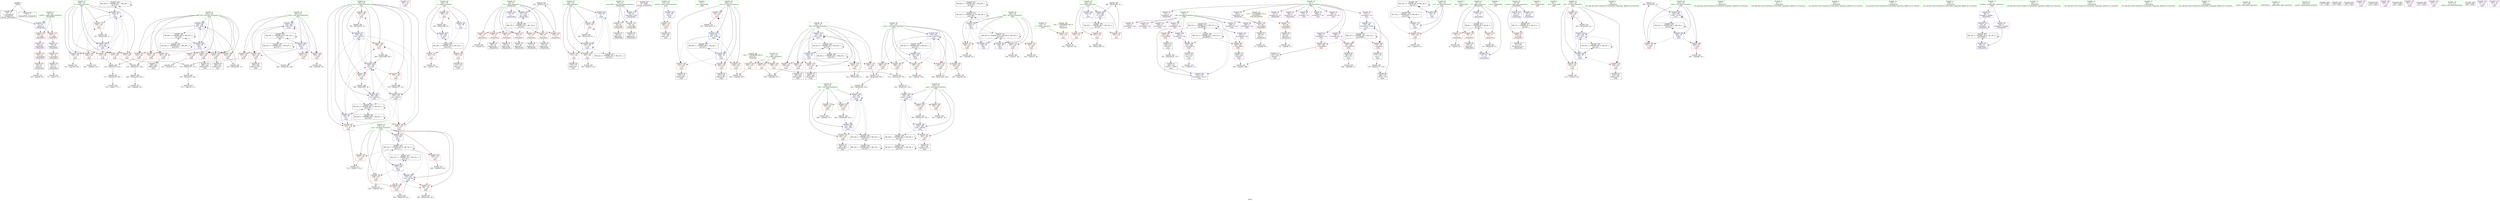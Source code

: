 digraph "SVFG" {
	label="SVFG";

	Node0x5653178e2490 [shape=record,color=grey,label="{NodeID: 0\nNullPtr}"];
	Node0x5653178e2490 -> Node0x5653178fb840[style=solid];
	Node0x5653178e2490 -> Node0x5653178fb910[style=solid];
	Node0x56531793ff90 [shape=record,color=black,label="{NodeID: 360\nMR_38V_2 = PHI(MR_38V_3, MR_38V_1, )\npts\{137 \}\n}"];
	Node0x56531793ff90 -> Node0x565317928650[style=dashed];
	Node0x56531793ff90 -> Node0x56531793ff90[style=dashed];
	Node0x56531791e6b0 [shape=record,color=red,label="{NodeID: 194\n391\<--148\n\<--res\nmain\n}"];
	Node0x56531791e6b0 -> Node0x56531792b940[style=solid];
	Node0x5653178fb450 [shape=record,color=purple,label="{NodeID: 111\n461\<--18\n\<--.str.4\nmain\n}"];
	Node0x5653178f95c0 [shape=record,color=green,label="{NodeID: 28\n118\<--119\ni\<--i_field_insensitive\nmain\n}"];
	Node0x5653178f95c0 -> Node0x5653179214e0[style=solid];
	Node0x5653178f95c0 -> Node0x5653179215b0[style=solid];
	Node0x5653178f95c0 -> Node0x565317921680[style=solid];
	Node0x5653178f95c0 -> Node0x56531791fca0[style=solid];
	Node0x5653178f95c0 -> Node0x56531791ffe0[style=solid];
	Node0x56531792cfc0 [shape=record,color=grey,label="{NodeID: 305\n104 = Binary(103, 51, )\n}"];
	Node0x56531792cfc0 -> Node0x56531791fa30[style=solid];
	Node0x56531791fd70 [shape=record,color=blue,label="{NodeID: 222\n120\<--38\nj\<--\nmain\n}"];
	Node0x56531791fd70 -> Node0x565317921750[style=dashed];
	Node0x56531791fd70 -> Node0x565317921820[style=dashed];
	Node0x56531791fd70 -> Node0x5653179218f0[style=dashed];
	Node0x56531791fd70 -> Node0x56531791ff10[style=dashed];
	Node0x56531791fd70 -> Node0x5653179530a0[style=dashed];
	Node0x565317921820 [shape=record,color=red,label="{NodeID: 139\n173\<--120\n\<--j\nmain\n}"];
	Node0x565317921820 -> Node0x56531791cb50[style=solid];
	Node0x5653178fbec0 [shape=record,color=black,label="{NodeID: 56\n80\<--79\nidxprom14\<--\n_Z5matchPci\n}"];
	Node0x56531792f9c0 [shape=record,color=grey,label="{NodeID: 333\n413 = cmp(411, 412, )\n}"];
	Node0x565317929280 [shape=record,color=blue,label="{NodeID: 250\n148\<--378\nres\<--add112\nmain\n}"];
	Node0x565317929280 -> Node0x56531791e510[style=dashed];
	Node0x565317929280 -> Node0x56531791e850[style=dashed];
	Node0x565317929280 -> Node0x56531791e920[style=dashed];
	Node0x565317929280 -> Node0x5653179291b0[style=dashed];
	Node0x565317929280 -> Node0x565317924740[style=dashed];
	Node0x565317922ee0 [shape=record,color=red,label="{NodeID: 167\n314\<--136\n\<--k\nmain\n}"];
	Node0x565317922ee0 -> Node0x56531792c0c0[style=solid];
	Node0x56531791db50 [shape=record,color=black,label="{NodeID: 84\n113\<--469\nmain_ret\<--\nmain\n}"];
	Node0x565317912790 [shape=record,color=green,label="{NodeID: 1\n10\<--1\n.str\<--dummyObj\nGlob }"];
	Node0x56531795a490 [shape=record,color=yellow,style=double,label="{NodeID: 444\n26V_1 = ENCHI(MR_26V_0)\npts\{125 \}\nFun[main]}"];
	Node0x56531795a490 -> Node0x565317921c30[style=dashed];
	Node0x56531795a490 -> Node0x565317921d00[style=dashed];
	Node0x56531795a490 -> Node0x565317921dd0[style=dashed];
	Node0x565317940490 [shape=record,color=black,label="{NodeID: 361\nMR_40V_2 = PHI(MR_40V_3, MR_40V_1, )\npts\{139 \}\n}"];
	Node0x565317940490 -> Node0x565317940490[style=dashed];
	Node0x565317940490 -> Node0x565317945e90[style=dashed];
	Node0x56531791e780 [shape=record,color=red,label="{NodeID: 195\n395\<--148\n\<--res\nmain\n}"];
	Node0x56531791e780 -> Node0x56531792c240[style=solid];
	Node0x5653178fb520 [shape=record,color=purple,label="{NodeID: 112\n72\<--69\narrayidx11\<--\n_Z5matchPci\n}"];
	Node0x5653178fb520 -> Node0x5653179210d0[style=solid];
	Node0x5653178f9690 [shape=record,color=green,label="{NodeID: 29\n120\<--121\nj\<--j_field_insensitive\nmain\n}"];
	Node0x5653178f9690 -> Node0x565317921750[style=solid];
	Node0x5653178f9690 -> Node0x565317921820[style=solid];
	Node0x5653178f9690 -> Node0x5653179218f0[style=solid];
	Node0x5653178f9690 -> Node0x56531791fd70[style=solid];
	Node0x5653178f9690 -> Node0x56531791ff10[style=solid];
	Node0x56531792d140 [shape=record,color=grey,label="{NodeID: 306\n466 = Binary(465, 51, )\n}"];
	Node0x56531792d140 -> Node0x565317929b70[style=solid];
	Node0x56531791fe40 [shape=record,color=blue,label="{NodeID: 223\n175\<--180\narrayidx5\<--conv6\nmain\n}"];
	Node0x56531791fe40 -> Node0x56531791eed0[style=dashed];
	Node0x56531791fe40 -> Node0x56531791fe40[style=dashed];
	Node0x56531791fe40 -> Node0x5653179535a0[style=dashed];
	Node0x5653179218f0 [shape=record,color=red,label="{NodeID: 140\n183\<--120\n\<--j\nmain\n}"];
	Node0x5653179218f0 -> Node0x56531792c840[style=solid];
	Node0x5653178fbf90 [shape=record,color=black,label="{NodeID: 57\n83\<--82\nidxprom16\<--\n_Z5matchPci\n}"];
	Node0x56531792fb40 [shape=record,color=grey,label="{NodeID: 334\n436 = cmp(435, 51, )\n}"];
	Node0x565317929350 [shape=record,color=blue,label="{NodeID: 251\n148\<--392\nres\<--add120\nmain\n}"];
	Node0x565317929350 -> Node0x56531791e510[style=dashed];
	Node0x565317929350 -> Node0x56531791e850[style=dashed];
	Node0x565317929350 -> Node0x56531791e920[style=dashed];
	Node0x565317929350 -> Node0x5653179291b0[style=dashed];
	Node0x565317929350 -> Node0x565317924740[style=dashed];
	Node0x565317922fb0 [shape=record,color=red,label="{NodeID: 168\n330\<--136\n\<--k\nmain\n}"];
	Node0x565317922fb0 -> Node0x565317931040[style=solid];
	Node0x56531791dc20 [shape=record,color=purple,label="{NodeID: 85\n61\<--4\narrayidx6\<--ori\n_Z5matchPci\n}"];
	Node0x5653179152f0 [shape=record,color=green,label="{NodeID: 2\n12\<--1\n.str.1\<--dummyObj\nGlob }"];
	Node0x565317940990 [shape=record,color=black,label="{NodeID: 362\nMR_42V_2 = PHI(MR_42V_3, MR_42V_1, )\npts\{141 \}\n}"];
	Node0x565317940990 -> Node0x565317940990[style=dashed];
	Node0x565317940990 -> Node0x565317946390[style=dashed];
	Node0x56531791e850 [shape=record,color=red,label="{NodeID: 196\n408\<--148\n\<--res\nmain\n}"];
	Node0x56531791e850 -> Node0x5653179295c0[style=solid];
	Node0x5653178fb5f0 [shape=record,color=purple,label="{NodeID: 113\n92\<--89\narrayidx22\<--\n_Z5matchPci\n}"];
	Node0x5653178fb5f0 -> Node0x565317921270[style=solid];
	Node0x5653178f9760 [shape=record,color=green,label="{NodeID: 30\n122\<--123\ne\<--e_field_insensitive\nmain\n}"];
	Node0x5653178f9760 -> Node0x5653179219c0[style=solid];
	Node0x5653178f9760 -> Node0x565317921a90[style=solid];
	Node0x5653178f9760 -> Node0x565317921b60[style=solid];
	Node0x5653178f9760 -> Node0x5653179200b0[style=solid];
	Node0x5653178f9760 -> Node0x565317929b70[style=solid];
	Node0x56531792d2c0 [shape=record,color=grey,label="{NodeID: 307\n450 = Binary(449, 281, )\n}"];
	Node0x56531791ff10 [shape=record,color=blue,label="{NodeID: 224\n120\<--184\nj\<--inc\nmain\n}"];
	Node0x56531791ff10 -> Node0x565317921750[style=dashed];
	Node0x56531791ff10 -> Node0x565317921820[style=dashed];
	Node0x56531791ff10 -> Node0x5653179218f0[style=dashed];
	Node0x56531791ff10 -> Node0x56531791ff10[style=dashed];
	Node0x56531791ff10 -> Node0x5653179530a0[style=dashed];
	Node0x5653179219c0 [shape=record,color=red,label="{NodeID: 141\n194\<--122\n\<--e\nmain\n}"];
	Node0x5653179219c0 -> Node0x56531792f6c0[style=solid];
	Node0x5653178fc060 [shape=record,color=black,label="{NodeID: 58\n86\<--85\nconv18\<--\n_Z5matchPci\n}"];
	Node0x5653178fc060 -> Node0x56531792e940[style=solid];
	Node0x5653179549a0 [shape=record,color=black,label="{NodeID: 418\nMR_8V_3 = PHI(MR_8V_4, MR_8V_2, )\npts\{32 \}\n}"];
	Node0x5653179549a0 -> Node0x5653179207e0[style=dashed];
	Node0x5653179549a0 -> Node0x5653179208b0[style=dashed];
	Node0x5653179549a0 -> Node0x565317920980[style=dashed];
	Node0x5653179549a0 -> Node0x56531791f6f0[style=dashed];
	Node0x56531792fcc0 [shape=record,color=grey,label="{NodeID: 335\n355 = cmp(354, 38, )\n}"];
	Node0x565317929420 [shape=record,color=blue,label="{NodeID: 252\n148\<--396\nres\<--add122\nmain\n}"];
	Node0x565317929420 -> Node0x56531791e510[style=dashed];
	Node0x565317929420 -> Node0x56531791e850[style=dashed];
	Node0x565317929420 -> Node0x56531791e920[style=dashed];
	Node0x565317929420 -> Node0x5653179291b0[style=dashed];
	Node0x565317929420 -> Node0x565317924740[style=dashed];
	Node0x565317923080 [shape=record,color=red,label="{NodeID: 169\n371\<--136\n\<--k\nmain\n}"];
	Node0x565317923080 -> Node0x56531792b340[style=solid];
	Node0x56531791dcf0 [shape=record,color=purple,label="{NodeID: 86\n64\<--4\narrayidx8\<--ori\n_Z5matchPci\n}"];
	Node0x56531791dcf0 -> Node0x565317921000[style=solid];
	Node0x5653178e4ef0 [shape=record,color=green,label="{NodeID: 3\n14\<--1\n.str.2\<--dummyObj\nGlob }"];
	Node0x565317940e90 [shape=record,color=black,label="{NodeID: 363\nMR_44V_2 = PHI(MR_44V_3, MR_44V_1, )\npts\{143 \}\n}"];
	Node0x565317940e90 -> Node0x565317940e90[style=dashed];
	Node0x565317940e90 -> Node0x565317946890[style=dashed];
	Node0x56531791e920 [shape=record,color=red,label="{NodeID: 197\n412\<--148\n\<--res\nmain\n}"];
	Node0x56531791e920 -> Node0x56531792f9c0[style=solid];
	Node0x5653178fb6c0 [shape=record,color=red,label="{NodeID: 114\n109\<--25\n\<--retval\n_Z5matchPci\n}"];
	Node0x5653178fb6c0 -> Node0x56531791ca30[style=solid];
	Node0x5653178f9830 [shape=record,color=green,label="{NodeID: 31\n124\<--125\nn\<--n_field_insensitive\nmain\n}"];
	Node0x5653178f9830 -> Node0x565317921c30[style=solid];
	Node0x5653178f9830 -> Node0x565317921d00[style=solid];
	Node0x5653178f9830 -> Node0x565317921dd0[style=solid];
	Node0x56531792d440 [shape=record,color=grey,label="{NodeID: 308\n343 = Binary(342, 51, )\n}"];
	Node0x56531792d440 -> Node0x565317928da0[style=solid];
	Node0x56531791ffe0 [shape=record,color=blue,label="{NodeID: 225\n118\<--189\ni\<--inc8\nmain\n}"];
	Node0x56531791ffe0 -> Node0x565317952ba0[style=dashed];
	Node0x565317921a90 [shape=record,color=red,label="{NodeID: 142\n429\<--122\n\<--e\nmain\n}"];
	Node0x565317921a90 -> Node0x56531792cb40[style=solid];
	Node0x5653178fc130 [shape=record,color=black,label="{NodeID: 59\n91\<--90\nidxprom21\<--\n_Z5matchPci\n}"];
	Node0x56531792fe40 [shape=record,color=grey,label="{NodeID: 336\n250 = cmp(249, 251, )\n}"];
	Node0x5653179294f0 [shape=record,color=blue,label="{NodeID: 253\n150\<--402\ni104\<--dec\nmain\n}"];
	Node0x5653179294f0 -> Node0x56531791e9f0[style=dashed];
	Node0x5653179294f0 -> Node0x56531791eac0[style=dashed];
	Node0x5653179294f0 -> Node0x56531791eb90[style=dashed];
	Node0x5653179294f0 -> Node0x56531791ec60[style=dashed];
	Node0x5653179294f0 -> Node0x5653179294f0[style=dashed];
	Node0x5653179294f0 -> Node0x565317924c40[style=dashed];
	Node0x565317923150 [shape=record,color=red,label="{NodeID: 170\n420\<--136\n\<--k\nmain\n}"];
	Node0x565317923150 -> Node0x56531792ccc0[style=solid];
	Node0x56531791ddc0 [shape=record,color=purple,label="{NodeID: 87\n81\<--4\narrayidx15\<--ori\n_Z5matchPci\n}"];
	Node0x5653178e2a90 [shape=record,color=green,label="{NodeID: 4\n16\<--1\n.str.3\<--dummyObj\nGlob }"];
	Node0x565317941390 [shape=record,color=black,label="{NodeID: 364\nMR_46V_2 = PHI(MR_46V_3, MR_46V_1, )\npts\{145 \}\n}"];
	Node0x565317941390 -> Node0x565317941390[style=dashed];
	Node0x565317941390 -> Node0x565317946d90[style=dashed];
	Node0x56531791e9f0 [shape=record,color=red,label="{NodeID: 198\n365\<--150\n\<--i104\nmain\n}"];
	Node0x56531791e9f0 -> Node0x565317931340[style=solid];
	Node0x5653178fb790 [shape=record,color=red,label="{NodeID: 115\n69\<--27\n\<--s.addr\n_Z5matchPci\n}"];
	Node0x5653178fb790 -> Node0x5653178fb520[style=solid];
	Node0x5653178f9900 [shape=record,color=green,label="{NodeID: 32\n126\<--127\ni14\<--i14_field_insensitive\nmain\n}"];
	Node0x5653178f9900 -> Node0x565317921ea0[style=solid];
	Node0x5653178f9900 -> Node0x565317921f70[style=solid];
	Node0x5653178f9900 -> Node0x565317922040[style=solid];
	Node0x5653178f9900 -> Node0x565317922110[style=solid];
	Node0x5653178f9900 -> Node0x565317920180[style=solid];
	Node0x5653178f9900 -> Node0x565317928350[style=solid];
	Node0x56531792d5c0 [shape=record,color=grey,label="{NodeID: 309\n454 = Binary(453, 51, )\n}"];
	Node0x56531792d5c0 -> Node0x5653179299d0[style=solid];
	Node0x5653179200b0 [shape=record,color=blue,label="{NodeID: 226\n122\<--38\ne\<--\nmain\n}"];
	Node0x5653179200b0 -> Node0x56531793e190[style=dashed];
	Node0x565317921b60 [shape=record,color=red,label="{NodeID: 143\n465\<--122\n\<--e\nmain\n}"];
	Node0x565317921b60 -> Node0x56531792d140[style=solid];
	Node0x5653178fc200 [shape=record,color=black,label="{NodeID: 60\n94\<--93\nconv23\<--\n_Z5matchPci\n}"];
	Node0x5653178fc200 -> Node0x56531792edc0[style=solid];
	Node0x56531792ffc0 [shape=record,color=grey,label="{NodeID: 337\n439 = cmp(438, 239, )\n}"];
	Node0x5653179295c0 [shape=record,color=blue,label="{NodeID: 254\n130\<--408\nans\<--\nmain\n}"];
	Node0x5653179295c0 -> Node0x565317944f90[style=dashed];
	Node0x565317923220 [shape=record,color=red,label="{NodeID: 171\n333\<--138\n\<--chk\nmain\n}"];
	Node0x565317923220 -> Node0x565317930bc0[style=solid];
	Node0x56531791de90 [shape=record,color=purple,label="{NodeID: 88\n84\<--4\narrayidx17\<--ori\n_Z5matchPci\n}"];
	Node0x56531791de90 -> Node0x5653179211a0[style=solid];
	Node0x56531791c730 [shape=record,color=green,label="{NodeID: 5\n18\<--1\n.str.4\<--dummyObj\nGlob }"];
	Node0x565317941890 [shape=record,color=black,label="{NodeID: 365\nMR_48V_2 = PHI(MR_48V_3, MR_48V_1, )\npts\{147 \}\n}"];
	Node0x565317941890 -> Node0x565317941890[style=dashed];
	Node0x565317941890 -> Node0x565317947290[style=dashed];
	Node0x56531791eac0 [shape=record,color=red,label="{NodeID: 199\n372\<--150\n\<--i104\nmain\n}"];
	Node0x56531791eac0 -> Node0x56531792b340[style=solid];
	Node0x565317920570 [shape=record,color=red,label="{NodeID: 116\n89\<--27\n\<--s.addr\n_Z5matchPci\n}"];
	Node0x565317920570 -> Node0x5653178fb5f0[style=solid];
	Node0x5653178f99d0 [shape=record,color=green,label="{NodeID: 33\n128\<--129\nj21\<--j21_field_insensitive\nmain\n}"];
	Node0x5653178f99d0 -> Node0x5653179221e0[style=solid];
	Node0x5653178f99d0 -> Node0x5653179222b0[style=solid];
	Node0x5653178f99d0 -> Node0x565317922380[style=solid];
	Node0x5653178f99d0 -> Node0x565317920250[style=solid];
	Node0x5653178f99d0 -> Node0x5653179203f0[style=solid];
	Node0x56531792d740 [shape=record,color=grey,label="{NodeID: 310\n230 = Binary(229, 51, )\n}"];
	Node0x56531792d740 -> Node0x5653179203f0[style=solid];
	Node0x565317920180 [shape=record,color=blue,label="{NodeID: 227\n126\<--38\ni14\<--\nmain\n}"];
	Node0x565317920180 -> Node0x565317921ea0[style=dashed];
	Node0x565317920180 -> Node0x565317921f70[style=dashed];
	Node0x565317920180 -> Node0x565317922040[style=dashed];
	Node0x565317920180 -> Node0x565317922110[style=dashed];
	Node0x565317920180 -> Node0x565317928350[style=dashed];
	Node0x565317920180 -> Node0x56531793e690[style=dashed];
	Node0x565317921c30 [shape=record,color=red,label="{NodeID: 144\n203\<--124\n\<--n\nmain\n}"];
	Node0x565317921c30 -> Node0x56531792f840[style=solid];
	Node0x5653178fc2d0 [shape=record,color=black,label="{NodeID: 61\n98\<--97\nidxprom26\<--\n_Z5matchPci\n}"];
	Node0x565317930140 [shape=record,color=grey,label="{NodeID: 338\n41 = cmp(40, 42, )\n}"];
	Node0x565317929690 [shape=record,color=blue,label="{NodeID: 255\n132\<--51\nerr\<--\nmain\n}"];
	Node0x565317929690 -> Node0x565317945490[style=dashed];
	Node0x5653179232f0 [shape=record,color=red,label="{NodeID: 172\n337\<--138\n\<--chk\nmain\n}"];
	Node0x5653179232f0 -> Node0x565317930d40[style=solid];
	Node0x56531791df60 [shape=record,color=purple,label="{NodeID: 89\n172\<--4\narrayidx\<--ori\nmain\n}"];
	Node0x5653178e28d0 [shape=record,color=green,label="{NodeID: 6\n38\<--1\n\<--dummyObj\nCan only get source location for instruction, argument, global var or function.}"];
	Node0x565317941d90 [shape=record,color=black,label="{NodeID: 366\nMR_50V_2 = PHI(MR_50V_3, MR_50V_1, )\npts\{149 \}\n}"];
	Node0x565317941d90 -> Node0x565317941d90[style=dashed];
	Node0x565317941d90 -> Node0x565317924740[style=dashed];
	Node0x56531791eb90 [shape=record,color=red,label="{NodeID: 200\n384\<--150\n\<--i104\nmain\n}"];
	Node0x56531791eb90 -> Node0x56531791d9b0[style=solid];
	Node0x565317920640 [shape=record,color=red,label="{NodeID: 117\n59\<--29\n\<--num.addr\n_Z5matchPci\n}"];
	Node0x565317920640 -> Node0x5653178fbab0[style=solid];
	Node0x5653178f9aa0 [shape=record,color=green,label="{NodeID: 34\n130\<--131\nans\<--ans_field_insensitive\nmain\n}"];
	Node0x5653178f9aa0 -> Node0x565317922450[style=solid];
	Node0x5653178f9aa0 -> Node0x565317922520[style=solid];
	Node0x5653178f9aa0 -> Node0x5653179225f0[style=solid];
	Node0x5653178f9aa0 -> Node0x5653179226c0[style=solid];
	Node0x5653178f9aa0 -> Node0x565317922790[style=solid];
	Node0x5653178f9aa0 -> Node0x5653179283e0[style=solid];
	Node0x5653178f9aa0 -> Node0x5653179295c0[style=solid];
	Node0x5653178f9aa0 -> Node0x5653179299d0[style=solid];
	Node0x56531792d8c0 [shape=record,color=grey,label="{NodeID: 311\n458 = Binary(457, 51, )\n}"];
	Node0x56531792d8c0 -> Node0x565317929aa0[style=solid];
	Node0x565317920250 [shape=record,color=blue,label="{NodeID: 228\n128\<--38\nj21\<--\nmain\n}"];
	Node0x565317920250 -> Node0x5653179221e0[style=dashed];
	Node0x565317920250 -> Node0x5653179222b0[style=dashed];
	Node0x565317920250 -> Node0x565317922380[style=dashed];
	Node0x565317920250 -> Node0x565317920250[style=dashed];
	Node0x565317920250 -> Node0x5653179203f0[style=dashed];
	Node0x565317920250 -> Node0x56531793eb90[style=dashed];
	Node0x565317921d00 [shape=record,color=red,label="{NodeID: 145\n257\<--124\n\<--n\nmain\n}"];
	Node0x565317921d00 -> Node0x5653179311c0[style=solid];
	Node0x56531791ca30 [shape=record,color=black,label="{NodeID: 62\n22\<--109\n_Z5matchPci_ret\<--\n_Z5matchPci\n}"];
	Node0x5653179302c0 [shape=record,color=grey,label="{NodeID: 339\n266 = cmp(265, 38, )\n}"];
	Node0x565317929760 [shape=record,color=blue,label="{NodeID: 256\n136\<--421\nk\<--inc136\nmain\n}"];
	Node0x565317929760 -> Node0x565317922d40[style=dashed];
	Node0x565317929760 -> Node0x565317922e10[style=dashed];
	Node0x565317929760 -> Node0x565317922ee0[style=dashed];
	Node0x565317929760 -> Node0x565317922fb0[style=dashed];
	Node0x565317929760 -> Node0x565317923080[style=dashed];
	Node0x565317929760 -> Node0x565317923150[style=dashed];
	Node0x565317929760 -> Node0x565317928650[style=dashed];
	Node0x565317929760 -> Node0x565317929760[style=dashed];
	Node0x565317929760 -> Node0x56531793ff90[style=dashed];
	Node0x5653179233c0 [shape=record,color=red,label="{NodeID: 173\n346\<--138\n\<--chk\nmain\n}"];
	Node0x5653179233c0 -> Node0x5653179308c0[style=solid];
	Node0x56531791e030 [shape=record,color=purple,label="{NodeID: 90\n175\<--4\narrayidx5\<--ori\nmain\n}"];
	Node0x56531791e030 -> Node0x56531791eed0[style=solid];
	Node0x56531791e030 -> Node0x56531791fe40[style=solid];
	Node0x5653178e2960 [shape=record,color=green,label="{NodeID: 7\n42\<--1\n\<--dummyObj\nCan only get source location for instruction, argument, global var or function.}"];
	Node0x565317942290 [shape=record,color=black,label="{NodeID: 367\nMR_52V_2 = PHI(MR_52V_3, MR_52V_1, )\npts\{151 \}\n}"];
	Node0x565317942290 -> Node0x565317942290[style=dashed];
	Node0x565317942290 -> Node0x565317924c40[style=dashed];
	Node0x56531792b040 [shape=record,color=grey,label="{NodeID: 284\n369 = Binary(368, 281, )\n}"];
	Node0x56531792b040 -> Node0x5653179291b0[style=solid];
	Node0x56531791ec60 [shape=record,color=red,label="{NodeID: 201\n401\<--150\n\<--i104\nmain\n}"];
	Node0x56531791ec60 -> Node0x56531792b4c0[style=solid];
	Node0x565317920710 [shape=record,color=red,label="{NodeID: 118\n79\<--29\n\<--num.addr\n_Z5matchPci\n}"];
	Node0x565317920710 -> Node0x5653178fbec0[style=solid];
	Node0x5653178f9b70 [shape=record,color=green,label="{NodeID: 35\n132\<--133\nerr\<--err_field_insensitive\nmain\n}"];
	Node0x5653178f9b70 -> Node0x565317922860[style=solid];
	Node0x5653178f9b70 -> Node0x5653179284b0[style=solid];
	Node0x5653178f9b70 -> Node0x565317929690[style=solid];
	Node0x56531792da40 [shape=record,color=grey,label="{NodeID: 312\n235 = Binary(234, 51, )\n}"];
	Node0x56531792da40 -> Node0x565317928350[style=solid];
	Node0x565317920320 [shape=record,color=blue,label="{NodeID: 229\n222\<--226\narrayidx28\<--conv31\nmain\n}"];
	Node0x565317920320 -> Node0x5653179526a0[style=dashed];
	Node0x565317921dd0 [shape=record,color=red,label="{NodeID: 146\n350\<--124\n\<--n\nmain\n}"];
	Node0x565317921dd0 -> Node0x56531792e040[style=solid];
	Node0x56531791cac0 [shape=record,color=black,label="{NodeID: 63\n171\<--170\nidxprom\<--\nmain\n}"];
	Node0x565317930440 [shape=record,color=grey,label="{NodeID: 340\n168 = cmp(167, 42, )\n}"];
	Node0x565317929830 [shape=record,color=blue,label="{NodeID: 257\n134\<--426\nstart\<--dec139\nmain\n}"];
	Node0x565317929830 -> Node0x565317922930[style=dashed];
	Node0x565317929830 -> Node0x565317922a00[style=dashed];
	Node0x565317929830 -> Node0x565317922ad0[style=dashed];
	Node0x565317929830 -> Node0x565317922ba0[style=dashed];
	Node0x565317929830 -> Node0x565317922c70[style=dashed];
	Node0x565317929830 -> Node0x565317929830[style=dashed];
	Node0x565317929830 -> Node0x56531793fa90[style=dashed];
	Node0x565317923490 [shape=record,color=red,label="{NodeID: 174\n256\<--140\n\<--i44\nmain\n}"];
	Node0x565317923490 -> Node0x5653179311c0[style=solid];
	Node0x56531791e100 [shape=record,color=purple,label="{NodeID: 91\n286\<--4\narrayidx57\<--ori\nmain\n}"];
	Node0x5653178fcf50 [shape=record,color=green,label="{NodeID: 8\n51\<--1\n\<--dummyObj\nCan only get source location for instruction, argument, global var or function.}"];
	Node0x565317942790 [shape=record,color=black,label="{NodeID: 368\nMR_54V_2 = PHI(MR_54V_3, MR_54V_1, )\npts\{153 \}\n}"];
	Node0x565317942790 -> Node0x565317929900[style=dashed];
	Node0x565317942790 -> Node0x565317942790[style=dashed];
	Node0x56531792b1c0 [shape=record,color=grey,label="{NodeID: 285\n374 = Binary(373, 281, )\n}"];
	Node0x56531792b1c0 -> Node0x56531792e340[style=solid];
	Node0x56531791ed30 [shape=record,color=red,label="{NodeID: 202\n446\<--152\n\<--i148\nmain\n}"];
	Node0x56531791ed30 -> Node0x565317930740[style=solid];
	Node0x5653179207e0 [shape=record,color=red,label="{NodeID: 119\n40\<--31\n\<--i\n_Z5matchPci\n}"];
	Node0x5653179207e0 -> Node0x565317930140[style=solid];
	Node0x5653178f9c40 [shape=record,color=green,label="{NodeID: 36\n134\<--135\nstart\<--start_field_insensitive\nmain\n}"];
	Node0x5653178f9c40 -> Node0x565317922930[style=solid];
	Node0x5653178f9c40 -> Node0x565317922a00[style=solid];
	Node0x5653178f9c40 -> Node0x565317922ad0[style=solid];
	Node0x5653178f9c40 -> Node0x565317922ba0[style=solid];
	Node0x5653178f9c40 -> Node0x565317922c70[style=solid];
	Node0x5653178f9c40 -> Node0x565317928580[style=solid];
	Node0x5653178f9c40 -> Node0x565317929830[style=solid];
	Node0x56531792dbc0 [shape=record,color=grey,label="{NodeID: 313\n426 = Binary(425, 239, )\n}"];
	Node0x56531792dbc0 -> Node0x565317929830[style=solid];
	Node0x5653179203f0 [shape=record,color=blue,label="{NodeID: 230\n128\<--230\nj21\<--inc33\nmain\n}"];
	Node0x5653179203f0 -> Node0x5653179221e0[style=dashed];
	Node0x5653179203f0 -> Node0x5653179222b0[style=dashed];
	Node0x5653179203f0 -> Node0x565317922380[style=dashed];
	Node0x5653179203f0 -> Node0x565317920250[style=dashed];
	Node0x5653179203f0 -> Node0x5653179203f0[style=dashed];
	Node0x5653179203f0 -> Node0x56531793eb90[style=dashed];
	Node0x565317921ea0 [shape=record,color=red,label="{NodeID: 147\n202\<--126\n\<--i14\nmain\n}"];
	Node0x565317921ea0 -> Node0x56531792f840[style=solid];
	Node0x56531791cb50 [shape=record,color=black,label="{NodeID: 64\n174\<--173\nidxprom4\<--\nmain\n}"];
	Node0x5653179305c0 [shape=record,color=grey,label="{NodeID: 341\n162 = cmp(161, 163, )\n}"];
	Node0x565317929900 [shape=record,color=blue,label="{NodeID: 258\n152\<--38\ni148\<--\nmain\n}"];
	Node0x565317929900 -> Node0x56531791ed30[style=dashed];
	Node0x565317929900 -> Node0x56531791ee00[style=dashed];
	Node0x565317929900 -> Node0x565317929aa0[style=dashed];
	Node0x565317929900 -> Node0x565317942790[style=dashed];
	Node0x565317923560 [shape=record,color=red,label="{NodeID: 175\n261\<--140\n\<--i44\nmain\n}"];
	Node0x565317923560 -> Node0x56531792dd40[style=solid];
	Node0x56531791e1d0 [shape=record,color=purple,label="{NodeID: 92\n289\<--4\narrayidx59\<--ori\nmain\n}"];
	Node0x56531791e1d0 -> Node0x56531791f070[style=solid];
	Node0x5653178fcfe0 [shape=record,color=green,label="{NodeID: 9\n163\<--1\n\<--dummyObj\nCan only get source location for instruction, argument, global var or function.}"];
	Node0x565317942c90 [shape=record,color=black,label="{NodeID: 369\nMR_57V_2 = PHI(MR_57V_3, MR_57V_1, )\npts\{90000 \}\n}"];
	Node0x565317942c90 -> Node0x56531791f140[style=dashed];
	Node0x565317942c90 -> Node0x56531791f210[style=dashed];
	Node0x565317942c90 -> Node0x565317942c90[style=dashed];
	Node0x565317942c90 -> Node0x5653179526a0[style=dashed];
	Node0x56531792b340 [shape=record,color=grey,label="{NodeID: 286\n373 = Binary(371, 372, )\n}"];
	Node0x56531792b340 -> Node0x56531792b1c0[style=solid];
	Node0x56531791ee00 [shape=record,color=red,label="{NodeID: 203\n457\<--152\n\<--i148\nmain\n}"];
	Node0x56531791ee00 -> Node0x56531792d8c0[style=solid];
	Node0x5653179208b0 [shape=record,color=red,label="{NodeID: 120\n44\<--31\n\<--i\n_Z5matchPci\n}"];
	Node0x5653179208b0 -> Node0x5653178fb9e0[style=solid];
	Node0x5653178f9d10 [shape=record,color=green,label="{NodeID: 37\n136\<--137\nk\<--k_field_insensitive\nmain\n}"];
	Node0x5653178f9d10 -> Node0x565317922d40[style=solid];
	Node0x5653178f9d10 -> Node0x565317922e10[style=solid];
	Node0x5653178f9d10 -> Node0x565317922ee0[style=solid];
	Node0x5653178f9d10 -> Node0x565317922fb0[style=solid];
	Node0x5653178f9d10 -> Node0x565317923080[style=solid];
	Node0x5653178f9d10 -> Node0x565317923150[style=solid];
	Node0x5653178f9d10 -> Node0x565317928650[style=solid];
	Node0x5653178f9d10 -> Node0x565317929760[style=solid];
	Node0x56531792dd40 [shape=record,color=grey,label="{NodeID: 314\n262 = Binary(260, 261, )\n}"];
	Node0x56531792dd40 -> Node0x56531792c9c0[style=solid];
	Node0x565317928350 [shape=record,color=blue,label="{NodeID: 231\n126\<--235\ni14\<--inc36\nmain\n}"];
	Node0x565317928350 -> Node0x565317921ea0[style=dashed];
	Node0x565317928350 -> Node0x565317921f70[style=dashed];
	Node0x565317928350 -> Node0x565317922040[style=dashed];
	Node0x565317928350 -> Node0x565317922110[style=dashed];
	Node0x565317928350 -> Node0x565317928350[style=dashed];
	Node0x565317928350 -> Node0x56531793e690[style=dashed];
	Node0x565317921f70 [shape=record,color=red,label="{NodeID: 148\n206\<--126\n\<--i14\nmain\n}"];
	Node0x565317921f70 -> Node0x56531791cd80[style=solid];
	Node0x56531791cbe0 [shape=record,color=black,label="{NodeID: 65\n177\<--176\nconv\<--\nmain\n}"];
	Node0x56531791cbe0 -> Node0x56531792c3c0[style=solid];
	Node0x565317930740 [shape=record,color=grey,label="{NodeID: 342\n447 = cmp(446, 42, )\n}"];
	Node0x5653179299d0 [shape=record,color=blue,label="{NodeID: 259\n130\<--454\nans\<--shr154\nmain\n}"];
	Node0x5653179299d0 -> Node0x5653179226c0[style=dashed];
	Node0x5653179299d0 -> Node0x565317922790[style=dashed];
	Node0x5653179299d0 -> Node0x5653179299d0[style=dashed];
	Node0x5653179299d0 -> Node0x56531793f090[style=dashed];
	Node0x565317923630 [shape=record,color=red,label="{NodeID: 176\n292\<--140\n\<--i44\nmain\n}"];
	Node0x565317923630 -> Node0x56531791d400[style=solid];
	Node0x56531791e2a0 [shape=record,color=purple,label="{NodeID: 93\n383\<--4\narrayidx114\<--ori\nmain\n}"];
	Node0x5653178fd070 [shape=record,color=green,label="{NodeID: 10\n179\<--1\n\<--dummyObj\nCan only get source location for instruction, argument, global var or function.}"];
	Node0x56531792b4c0 [shape=record,color=grey,label="{NodeID: 287\n402 = Binary(401, 239, )\n}"];
	Node0x56531792b4c0 -> Node0x5653179294f0[style=solid];
	Node0x56531791eed0 [shape=record,color=red,label="{NodeID: 204\n176\<--175\n\<--arrayidx5\nmain\n}"];
	Node0x56531791eed0 -> Node0x56531791cbe0[style=solid];
	Node0x565317920980 [shape=record,color=red,label="{NodeID: 121\n49\<--31\n\<--i\n_Z5matchPci\n}"];
	Node0x565317920980 -> Node0x56531792bdc0[style=solid];
	Node0x5653178f9de0 [shape=record,color=green,label="{NodeID: 38\n138\<--139\nchk\<--chk_field_insensitive\nmain\n}"];
	Node0x5653178f9de0 -> Node0x565317923220[style=solid];
	Node0x5653178f9de0 -> Node0x5653179232f0[style=solid];
	Node0x5653178f9de0 -> Node0x5653179233c0[style=solid];
	Node0x5653178f9de0 -> Node0x565317928720[style=solid];
	Node0x5653178f9de0 -> Node0x565317928b30[style=solid];
	Node0x5653178f9de0 -> Node0x565317928c00[style=solid];
	Node0x56531792dec0 [shape=record,color=grey,label="{NodeID: 315\n358 = Binary(357, 163, )\n}"];
	Node0x56531792dec0 -> Node0x565317928f40[style=solid];
	Node0x5653179283e0 [shape=record,color=blue,label="{NodeID: 232\n130\<--239\nans\<--\nmain\n}"];
	Node0x5653179283e0 -> Node0x5653179225f0[style=dashed];
	Node0x5653179283e0 -> Node0x5653179226c0[style=dashed];
	Node0x5653179283e0 -> Node0x565317922790[style=dashed];
	Node0x5653179283e0 -> Node0x5653179299d0[style=dashed];
	Node0x5653179283e0 -> Node0x56531793f090[style=dashed];
	Node0x5653179283e0 -> Node0x565317944f90[style=dashed];
	Node0x565317922040 [shape=record,color=red,label="{NodeID: 149\n217\<--126\n\<--i14\nmain\n}"];
	Node0x565317922040 -> Node0x56531791ce50[style=solid];
	Node0x56531791ccb0 [shape=record,color=black,label="{NodeID: 66\n180\<--178\nconv6\<--sub\nmain\n}"];
	Node0x56531791ccb0 -> Node0x56531791fe40[style=solid];
	Node0x5653179308c0 [shape=record,color=grey,label="{NodeID: 343\n347 = cmp(346, 38, )\n}"];
	Node0x565317929aa0 [shape=record,color=blue,label="{NodeID: 260\n152\<--458\ni148\<--inc156\nmain\n}"];
	Node0x565317929aa0 -> Node0x56531791ed30[style=dashed];
	Node0x565317929aa0 -> Node0x56531791ee00[style=dashed];
	Node0x565317929aa0 -> Node0x565317929aa0[style=dashed];
	Node0x565317929aa0 -> Node0x565317942790[style=dashed];
	Node0x565317923700 [shape=record,color=red,label="{NodeID: 177\n304\<--140\n\<--i44\nmain\n}"];
	Node0x565317923700 -> Node0x56531791d670[style=solid];
	Node0x56531791e370 [shape=record,color=purple,label="{NodeID: 94\n386\<--4\narrayidx116\<--ori\nmain\n}"];
	Node0x56531791e370 -> Node0x56531791f2e0[style=solid];
	Node0x5653178e2b80 [shape=record,color=green,label="{NodeID: 11\n239\<--1\n\<--dummyObj\nCan only get source location for instruction, argument, global var or function.}"];
	Node0x56531792b640 [shape=record,color=grey,label="{NodeID: 288\n378 = Binary(377, 38, )\n}"];
	Node0x56531792b640 -> Node0x565317929280[style=solid];
	Node0x56531791efa0 [shape=record,color=red,label="{NodeID: 205\n223\<--222\n\<--arrayidx28\nmain\n}"];
	Node0x56531791efa0 -> Node0x56531791cff0[style=solid];
	Node0x565317920a50 [shape=record,color=red,label="{NodeID: 122\n56\<--33\n\<--i1\n_Z5matchPci\n}"];
	Node0x565317920a50 -> Node0x56531792f240[style=solid];
	Node0x5653178fa0a0 [shape=record,color=green,label="{NodeID: 39\n140\<--141\ni44\<--i44_field_insensitive\nmain\n}"];
	Node0x5653178fa0a0 -> Node0x565317923490[style=solid];
	Node0x5653178fa0a0 -> Node0x565317923560[style=solid];
	Node0x5653178fa0a0 -> Node0x565317923630[style=solid];
	Node0x5653178fa0a0 -> Node0x565317923700[style=solid];
	Node0x5653178fa0a0 -> Node0x5653179237d0[style=solid];
	Node0x5653178fa0a0 -> Node0x5653179287f0[style=solid];
	Node0x5653178fa0a0 -> Node0x565317928da0[style=solid];
	Node0x56531792e040 [shape=record,color=grey,label="{NodeID: 316\n351 = Binary(349, 350, )\n}"];
	Node0x56531792e040 -> Node0x56531792e1c0[style=solid];
	Node0x5653179284b0 [shape=record,color=blue,label="{NodeID: 233\n132\<--38\nerr\<--\nmain\n}"];
	Node0x5653179284b0 -> Node0x565317922860[style=dashed];
	Node0x5653179284b0 -> Node0x56531793f590[style=dashed];
	Node0x5653179284b0 -> Node0x565317945490[style=dashed];
	Node0x565317922110 [shape=record,color=red,label="{NodeID: 150\n234\<--126\n\<--i14\nmain\n}"];
	Node0x565317922110 -> Node0x56531792da40[style=solid];
	Node0x56531791cd80 [shape=record,color=black,label="{NodeID: 67\n207\<--206\nidxprom18\<--\nmain\n}"];
	Node0x5653179576a0 [shape=record,color=black,label="{NodeID: 427\nMR_2V_3 = PHI(MR_2V_4, MR_2V_2, )\npts\{26 \}\n}"];
	Node0x5653179576a0 -> Node0x5653178fb6c0[style=dashed];
	Node0x565317930a40 [shape=record,color=grey,label="{NodeID: 344\n245 = cmp(244, 38, )\n}"];
	Node0x565317929b70 [shape=record,color=blue,label="{NodeID: 261\n122\<--466\ne\<--inc161\nmain\n}"];
	Node0x565317929b70 -> Node0x56531793e190[style=dashed];
	Node0x5653179237d0 [shape=record,color=red,label="{NodeID: 178\n342\<--140\n\<--i44\nmain\n}"];
	Node0x5653179237d0 -> Node0x56531792d440[style=solid];
	Node0x56531791e440 [shape=record,color=purple,label="{NodeID: 95\n46\<--6\narrayidx\<--broken\n_Z5matchPci\n}"];
	Node0x56531791e440 -> Node0x56531791f620[style=solid];
	Node0x5653178e2c50 [shape=record,color=green,label="{NodeID: 12\n242\<--1\n\<--dummyObj\nCan only get source location for instruction, argument, global var or function.}"];
	Node0x56531792b7c0 [shape=record,color=grey,label="{NodeID: 289\n324 = Binary(323, 51, )\n}"];
	Node0x56531792b7c0 -> Node0x565317928cd0[style=solid];
	Node0x56531791f070 [shape=record,color=red,label="{NodeID: 206\n290\<--289\n\<--arrayidx59\nmain\n}"];
	Node0x56531791f070 -> Node0x56531791d330[style=solid];
	Node0x565317920b20 [shape=record,color=red,label="{NodeID: 123\n62\<--33\n\<--i1\n_Z5matchPci\n}"];
	Node0x565317920b20 -> Node0x5653178fbb80[style=solid];
	Node0x5653178fa170 [shape=record,color=green,label="{NodeID: 40\n142\<--143\nnow\<--now_field_insensitive\nmain\n}"];
	Node0x5653178fa170 -> Node0x5653179238a0[style=solid];
	Node0x5653178fa170 -> Node0x565317923970[style=solid];
	Node0x5653178fa170 -> Node0x565317923a40[style=solid];
	Node0x5653178fa170 -> Node0x5653179288c0[style=solid];
	Node0x5653178fa170 -> Node0x565317928990[style=solid];
	Node0x56531792e1c0 [shape=record,color=grey,label="{NodeID: 317\n352 = Binary(351, 163, )\n}"];
	Node0x56531792e1c0 -> Node0x565317928e70[style=solid];
	Node0x565317928580 [shape=record,color=blue,label="{NodeID: 234\n134\<--242\nstart\<--\nmain\n}"];
	Node0x565317928580 -> Node0x565317922930[style=dashed];
	Node0x565317928580 -> Node0x565317922a00[style=dashed];
	Node0x565317928580 -> Node0x565317922ad0[style=dashed];
	Node0x565317928580 -> Node0x565317922ba0[style=dashed];
	Node0x565317928580 -> Node0x565317922c70[style=dashed];
	Node0x565317928580 -> Node0x565317929830[style=dashed];
	Node0x565317928580 -> Node0x56531793fa90[style=dashed];
	Node0x5653179221e0 [shape=record,color=red,label="{NodeID: 151\n214\<--128\n\<--j21\nmain\n}"];
	Node0x5653179221e0 -> Node0x56531792f540[style=solid];
	Node0x56531791ce50 [shape=record,color=black,label="{NodeID: 68\n218\<--217\nidxprom25\<--\nmain\n}"];
	Node0x565317930bc0 [shape=record,color=grey,label="{NodeID: 345\n334 = cmp(333, 38, )\n}"];
	Node0x5653179238a0 [shape=record,color=red,label="{NodeID: 179\n265\<--142\n\<--now\nmain\n}"];
	Node0x5653179238a0 -> Node0x5653179302c0[style=solid];
	Node0x5653178fa820 [shape=record,color=purple,label="{NodeID: 96\n99\<--6\narrayidx27\<--broken\n_Z5matchPci\n}"];
	Node0x5653178fa820 -> Node0x56531791f960[style=solid];
	Node0x5653178e2630 [shape=record,color=green,label="{NodeID: 13\n251\<--1\n\<--dummyObj\nCan only get source location for instruction, argument, global var or function.}"];
	Node0x565317944090 [shape=record,color=black,label="{NodeID: 373\nMR_40V_9 = PHI(MR_40V_8, MR_40V_6, MR_40V_7, )\npts\{139 \}\n}"];
	Node0x565317944090 -> Node0x565317923220[style=dashed];
	Node0x565317944090 -> Node0x5653179232f0[style=dashed];
	Node0x565317944090 -> Node0x5653179233c0[style=dashed];
	Node0x565317944090 -> Node0x565317928b30[style=dashed];
	Node0x565317944090 -> Node0x565317928c00[style=dashed];
	Node0x565317944090 -> Node0x565317944090[style=dashed];
	Node0x565317944090 -> Node0x565317945e90[style=dashed];
	Node0x56531792b940 [shape=record,color=grey,label="{NodeID: 290\n392 = Binary(391, 51, )\n}"];
	Node0x56531792b940 -> Node0x565317929350[style=solid];
	Node0x56531791f140 [shape=record,color=red,label="{NodeID: 207\n298\<--297\n\<--arrayidx64\nmain\n}"];
	Node0x56531791f140 -> Node0x56531791d5a0[style=solid];
	Node0x565317920bf0 [shape=record,color=red,label="{NodeID: 124\n70\<--33\n\<--i1\n_Z5matchPci\n}"];
	Node0x565317920bf0 -> Node0x5653178fbd20[style=solid];
	Node0x5653178fa240 [shape=record,color=green,label="{NodeID: 41\n144\<--145\nj50\<--j50_field_insensitive\nmain\n}"];
	Node0x5653178fa240 -> Node0x565317923b10[style=solid];
	Node0x5653178fa240 -> Node0x565317923be0[style=solid];
	Node0x5653178fa240 -> Node0x565317923cb0[style=solid];
	Node0x5653178fa240 -> Node0x565317923d80[style=solid];
	Node0x5653178fa240 -> Node0x565317923e50[style=solid];
	Node0x5653178fa240 -> Node0x565317923f20[style=solid];
	Node0x5653178fa240 -> Node0x565317923ff0[style=solid];
	Node0x5653178fa240 -> Node0x565317928a60[style=solid];
	Node0x5653178fa240 -> Node0x565317928cd0[style=solid];
	Node0x56531792e340 [shape=record,color=grey,label="{NodeID: 318\n375 = cmp(374, 51, )\n}"];
	Node0x565317928650 [shape=record,color=blue,label="{NodeID: 235\n136\<--38\nk\<--\nmain\n}"];
	Node0x565317928650 -> Node0x565317922d40[style=dashed];
	Node0x565317928650 -> Node0x565317922e10[style=dashed];
	Node0x565317928650 -> Node0x565317922ee0[style=dashed];
	Node0x565317928650 -> Node0x565317922fb0[style=dashed];
	Node0x565317928650 -> Node0x565317923080[style=dashed];
	Node0x565317928650 -> Node0x565317923150[style=dashed];
	Node0x565317928650 -> Node0x565317928650[style=dashed];
	Node0x565317928650 -> Node0x565317929760[style=dashed];
	Node0x565317928650 -> Node0x56531793ff90[style=dashed];
	Node0x5653179222b0 [shape=record,color=red,label="{NodeID: 152\n220\<--128\n\<--j21\nmain\n}"];
	Node0x5653179222b0 -> Node0x56531791cf20[style=solid];
	Node0x56531791cf20 [shape=record,color=black,label="{NodeID: 69\n221\<--220\nidxprom27\<--\nmain\n}"];
	Node0x565317930d40 [shape=record,color=grey,label="{NodeID: 346\n338 = cmp(337, 38, )\n}"];
	Node0x565317923970 [shape=record,color=red,label="{NodeID: 180\n268\<--142\n\<--now\nmain\n}"];
	Node0x565317923970 -> Node0x56531792ce40[style=solid];
	Node0x5653178fa8f0 [shape=record,color=purple,label="{NodeID: 97\n208\<--8\narrayidx19\<--inp\nmain\n}"];
	Node0x5653178e26c0 [shape=record,color=green,label="{NodeID: 14\n281\<--1\n\<--dummyObj\nCan only get source location for instruction, argument, global var or function.}"];
	Node0x56531792bac0 [shape=record,color=grey,label="{NodeID: 291\n279 = Binary(277, 278, )\n}"];
	Node0x56531792bac0 -> Node0x56531792bc40[style=solid];
	Node0x56531791f210 [shape=record,color=red,label="{NodeID: 208\n310\<--309\n\<--arrayidx72\nmain\n}"];
	Node0x56531791f210 -> Node0x56531791d810[style=solid];
	Node0x565317920cc0 [shape=record,color=red,label="{NodeID: 125\n82\<--33\n\<--i1\n_Z5matchPci\n}"];
	Node0x565317920cc0 -> Node0x5653178fbf90[style=solid];
	Node0x5653178fa310 [shape=record,color=green,label="{NodeID: 42\n146\<--147\nnext\<--next_field_insensitive\nmain\n}"];
	Node0x5653178fa310 -> Node0x5653179240c0[style=solid];
	Node0x5653178fa310 -> Node0x565317924190[style=solid];
	Node0x5653178fa310 -> Node0x565317924260[style=solid];
	Node0x5653178fa310 -> Node0x565317928e70[style=solid];
	Node0x5653178fa310 -> Node0x565317928f40[style=solid];
	Node0x56531792e4c0 [shape=record,color=grey,label="{NodeID: 319\n312 = cmp(311, 51, )\n}"];
	Node0x565317928720 [shape=record,color=blue,label="{NodeID: 236\n138\<--51\nchk\<--\nmain\n}"];
	Node0x565317928720 -> Node0x5653179233c0[style=dashed];
	Node0x565317928720 -> Node0x565317928b30[style=dashed];
	Node0x565317928720 -> Node0x565317928c00[style=dashed];
	Node0x565317928720 -> Node0x565317944090[style=dashed];
	Node0x565317928720 -> Node0x565317945e90[style=dashed];
	Node0x565317922380 [shape=record,color=red,label="{NodeID: 153\n229\<--128\n\<--j21\nmain\n}"];
	Node0x565317922380 -> Node0x56531792d740[style=solid];
	Node0x56531791cff0 [shape=record,color=black,label="{NodeID: 70\n224\<--223\nconv29\<--\nmain\n}"];
	Node0x56531791cff0 -> Node0x56531792c6c0[style=solid];
	Node0x565317930ec0 [shape=record,color=grey,label="{NodeID: 347\n406 = cmp(405, 239, )\n}"];
	Node0x565317923a40 [shape=record,color=red,label="{NodeID: 181\n284\<--142\n\<--now\nmain\n}"];
	Node0x565317923a40 -> Node0x56531791d190[style=solid];
	Node0x5653178fa9c0 [shape=record,color=purple,label="{NodeID: 98\n209\<--8\narraydecay\<--inp\nmain\n}"];
	Node0x5653178e2790 [shape=record,color=green,label="{NodeID: 15\n363\<--1\n\<--dummyObj\nCan only get source location for instruction, argument, global var or function.}"];
	Node0x56531792bc40 [shape=record,color=grey,label="{NodeID: 292\n280 = Binary(279, 281, )\n}"];
	Node0x56531792bc40 -> Node0x56531792f0c0[style=solid];
	Node0x56531791f2e0 [shape=record,color=red,label="{NodeID: 209\n387\<--386\n\<--arrayidx116\nmain\n}"];
	Node0x56531791f2e0 -> Node0x56531791da80[style=solid];
	Node0x565317920d90 [shape=record,color=red,label="{NodeID: 126\n90\<--33\n\<--i1\n_Z5matchPci\n}"];
	Node0x565317920d90 -> Node0x5653178fc130[style=solid];
	Node0x5653178fa3e0 [shape=record,color=green,label="{NodeID: 43\n148\<--149\nres\<--res_field_insensitive\nmain\n}"];
	Node0x5653178fa3e0 -> Node0x56531791e510[style=solid];
	Node0x5653178fa3e0 -> Node0x56531791e5e0[style=solid];
	Node0x5653178fa3e0 -> Node0x56531791e6b0[style=solid];
	Node0x5653178fa3e0 -> Node0x56531791e780[style=solid];
	Node0x5653178fa3e0 -> Node0x56531791e850[style=solid];
	Node0x5653178fa3e0 -> Node0x56531791e920[style=solid];
	Node0x5653178fa3e0 -> Node0x565317929010[style=solid];
	Node0x5653178fa3e0 -> Node0x5653179291b0[style=solid];
	Node0x5653178fa3e0 -> Node0x565317929280[style=solid];
	Node0x5653178fa3e0 -> Node0x565317929350[style=solid];
	Node0x5653178fa3e0 -> Node0x565317929420[style=solid];
	Node0x56531792e640 [shape=record,color=grey,label="{NodeID: 320\n300 = cmp(291, 299, )\n}"];
	Node0x5653179287f0 [shape=record,color=blue,label="{NodeID: 237\n140\<--38\ni44\<--\nmain\n}"];
	Node0x5653179287f0 -> Node0x565317923490[style=dashed];
	Node0x5653179287f0 -> Node0x565317923560[style=dashed];
	Node0x5653179287f0 -> Node0x565317923630[style=dashed];
	Node0x5653179287f0 -> Node0x565317923700[style=dashed];
	Node0x5653179287f0 -> Node0x5653179237d0[style=dashed];
	Node0x5653179287f0 -> Node0x565317928da0[style=dashed];
	Node0x5653179287f0 -> Node0x565317946390[style=dashed];
	Node0x565317922450 [shape=record,color=red,label="{NodeID: 154\n405\<--130\n\<--ans\nmain\n}"];
	Node0x565317922450 -> Node0x565317930ec0[style=solid];
	Node0x56531791d0c0 [shape=record,color=black,label="{NodeID: 71\n226\<--225\nconv31\<--sub30\nmain\n}"];
	Node0x56531791d0c0 -> Node0x565317920320[style=solid];
	Node0x565317931040 [shape=record,color=grey,label="{NodeID: 348\n331 = cmp(330, 281, )\n}"];
	Node0x565317923b10 [shape=record,color=red,label="{NodeID: 182\n274\<--144\n\<--j50\nmain\n}"];
	Node0x565317923b10 -> Node0x5653179314c0[style=solid];
	Node0x5653178faa90 [shape=record,color=purple,label="{NodeID: 99\n219\<--8\narrayidx26\<--inp\nmain\n}"];
	Node0x5653178fd130 [shape=record,color=green,label="{NodeID: 16\n4\<--5\nori\<--ori_field_insensitive\nGlob }"];
	Node0x5653178fd130 -> Node0x56531791dc20[style=solid];
	Node0x5653178fd130 -> Node0x56531791dcf0[style=solid];
	Node0x5653178fd130 -> Node0x56531791ddc0[style=solid];
	Node0x5653178fd130 -> Node0x56531791de90[style=solid];
	Node0x5653178fd130 -> Node0x56531791df60[style=solid];
	Node0x5653178fd130 -> Node0x56531791e030[style=solid];
	Node0x5653178fd130 -> Node0x56531791e100[style=solid];
	Node0x5653178fd130 -> Node0x56531791e1d0[style=solid];
	Node0x5653178fd130 -> Node0x56531791e2a0[style=solid];
	Node0x5653178fd130 -> Node0x56531791e370[style=solid];
	Node0x565317944f90 [shape=record,color=black,label="{NodeID: 376\nMR_32V_5 = PHI(MR_32V_8, MR_32V_4, )\npts\{131 \}\n}"];
	Node0x565317944f90 -> Node0x565317922450[style=dashed];
	Node0x565317944f90 -> Node0x565317922520[style=dashed];
	Node0x565317944f90 -> Node0x5653179225f0[style=dashed];
	Node0x565317944f90 -> Node0x5653179226c0[style=dashed];
	Node0x565317944f90 -> Node0x565317922790[style=dashed];
	Node0x565317944f90 -> Node0x5653179295c0[style=dashed];
	Node0x565317944f90 -> Node0x5653179299d0[style=dashed];
	Node0x565317944f90 -> Node0x56531793f090[style=dashed];
	Node0x565317944f90 -> Node0x565317944f90[style=dashed];
	Node0x56531792bdc0 [shape=record,color=grey,label="{NodeID: 293\n50 = Binary(49, 51, )\n}"];
	Node0x56531792bdc0 -> Node0x56531791f6f0[style=solid];
	Node0x56531791f3b0 [shape=record,color=blue,label="{NodeID: 210\n27\<--23\ns.addr\<--s\n_Z5matchPci\n}"];
	Node0x56531791f3b0 -> Node0x5653178fb790[style=dashed];
	Node0x56531791f3b0 -> Node0x565317920570[style=dashed];
	Node0x565317920e60 [shape=record,color=red,label="{NodeID: 127\n97\<--33\n\<--i1\n_Z5matchPci\n}"];
	Node0x565317920e60 -> Node0x5653178fc2d0[style=solid];
	Node0x5653178fa4b0 [shape=record,color=green,label="{NodeID: 44\n150\<--151\ni104\<--i104_field_insensitive\nmain\n}"];
	Node0x5653178fa4b0 -> Node0x56531791e9f0[style=solid];
	Node0x5653178fa4b0 -> Node0x56531791eac0[style=solid];
	Node0x5653178fa4b0 -> Node0x56531791eb90[style=solid];
	Node0x5653178fa4b0 -> Node0x56531791ec60[style=solid];
	Node0x5653178fa4b0 -> Node0x5653179290e0[style=solid];
	Node0x5653178fa4b0 -> Node0x5653179294f0[style=solid];
	Node0x56531792e7c0 [shape=record,color=grey,label="{NodeID: 321\n67 = cmp(66, 38, )\n}"];
	Node0x5653179288c0 [shape=record,color=blue,label="{NodeID: 238\n142\<--263\nnow\<--rem\nmain\n}"];
	Node0x5653179288c0 -> Node0x5653179238a0[style=dashed];
	Node0x5653179288c0 -> Node0x565317923970[style=dashed];
	Node0x5653179288c0 -> Node0x565317923a40[style=dashed];
	Node0x5653179288c0 -> Node0x5653179288c0[style=dashed];
	Node0x5653179288c0 -> Node0x565317928990[style=dashed];
	Node0x5653179288c0 -> Node0x565317946890[style=dashed];
	Node0x565317922520 [shape=record,color=red,label="{NodeID: 155\n411\<--130\n\<--ans\nmain\n}"];
	Node0x565317922520 -> Node0x56531792f9c0[style=solid];
	Node0x56531791d190 [shape=record,color=black,label="{NodeID: 72\n285\<--284\nidxprom56\<--\nmain\n}"];
	Node0x5653179311c0 [shape=record,color=grey,label="{NodeID: 349\n258 = cmp(256, 257, )\n}"];
	Node0x565317923be0 [shape=record,color=red,label="{NodeID: 183\n278\<--144\n\<--j50\nmain\n}"];
	Node0x565317923be0 -> Node0x56531792bac0[style=solid];
	Node0x5653178fab60 [shape=record,color=purple,label="{NodeID: 100\n222\<--8\narrayidx28\<--inp\nmain\n}"];
	Node0x5653178fab60 -> Node0x56531791efa0[style=solid];
	Node0x5653178fab60 -> Node0x565317920320[style=solid];
	Node0x5653178fd200 [shape=record,color=green,label="{NodeID: 17\n6\<--7\nbroken\<--broken_field_insensitive\nGlob }"];
	Node0x5653178fd200 -> Node0x56531791e440[style=solid];
	Node0x5653178fd200 -> Node0x5653178fa820[style=solid];
	Node0x565317945490 [shape=record,color=black,label="{NodeID: 377\nMR_34V_5 = PHI(MR_34V_9, MR_34V_4, )\npts\{133 \}\n}"];
	Node0x565317945490 -> Node0x565317922860[style=dashed];
	Node0x565317945490 -> Node0x565317929690[style=dashed];
	Node0x565317945490 -> Node0x56531793f590[style=dashed];
	Node0x565317945490 -> Node0x565317945490[style=dashed];
	Node0x56531792bf40 [shape=record,color=grey,label="{NodeID: 294\n317 = Binary(316, 281, )\n}"];
	Node0x56531792bf40 -> Node0x56531792f3c0[style=solid];
	Node0x56531791f480 [shape=record,color=blue,label="{NodeID: 211\n29\<--24\nnum.addr\<--num\n_Z5matchPci\n}"];
	Node0x56531791f480 -> Node0x565317920640[style=dashed];
	Node0x56531791f480 -> Node0x565317920710[style=dashed];
	Node0x565317920f30 [shape=record,color=red,label="{NodeID: 128\n103\<--33\n\<--i1\n_Z5matchPci\n}"];
	Node0x565317920f30 -> Node0x56531792cfc0[style=solid];
	Node0x5653178fa580 [shape=record,color=green,label="{NodeID: 45\n152\<--153\ni148\<--i148_field_insensitive\nmain\n}"];
	Node0x5653178fa580 -> Node0x56531791ed30[style=solid];
	Node0x5653178fa580 -> Node0x56531791ee00[style=solid];
	Node0x5653178fa580 -> Node0x565317929900[style=solid];
	Node0x5653178fa580 -> Node0x565317929aa0[style=solid];
	Node0x56531792e940 [shape=record,color=grey,label="{NodeID: 322\n87 = cmp(86, 51, )\n}"];
	Node0x565317928990 [shape=record,color=blue,label="{NodeID: 239\n142\<--269\nnow\<--add\nmain\n}"];
	Node0x565317928990 -> Node0x565317923a40[style=dashed];
	Node0x565317928990 -> Node0x5653179288c0[style=dashed];
	Node0x565317928990 -> Node0x565317946890[style=dashed];
	Node0x5653179225f0 [shape=record,color=red,label="{NodeID: 156\n438\<--130\n\<--ans\nmain\n}"];
	Node0x5653179225f0 -> Node0x56531792ffc0[style=solid];
	Node0x56531791d260 [shape=record,color=black,label="{NodeID: 73\n288\<--287\nidxprom58\<--\nmain\n}"];
	Node0x565317931340 [shape=record,color=grey,label="{NodeID: 350\n366 = cmp(365, 38, )\n}"];
	Node0x565317923cb0 [shape=record,color=red,label="{NodeID: 184\n287\<--144\n\<--j50\nmain\n}"];
	Node0x565317923cb0 -> Node0x56531791d260[style=solid];
	Node0x5653178fac30 [shape=record,color=purple,label="{NodeID: 101\n294\<--8\narrayidx62\<--inp\nmain\n}"];
	Node0x5653178fd2d0 [shape=record,color=green,label="{NodeID: 18\n8\<--9\ninp\<--inp_field_insensitive\nGlob }"];
	Node0x5653178fd2d0 -> Node0x5653178fa8f0[style=solid];
	Node0x5653178fd2d0 -> Node0x5653178fa9c0[style=solid];
	Node0x5653178fd2d0 -> Node0x5653178faa90[style=solid];
	Node0x5653178fd2d0 -> Node0x5653178fab60[style=solid];
	Node0x5653178fd2d0 -> Node0x5653178fac30[style=solid];
	Node0x5653178fd2d0 -> Node0x5653178fad00[style=solid];
	Node0x5653178fd2d0 -> Node0x5653178fadd0[style=solid];
	Node0x5653178fd2d0 -> Node0x5653178faea0[style=solid];
	Node0x56531792c0c0 [shape=record,color=grey,label="{NodeID: 295\n316 = Binary(314, 315, )\n}"];
	Node0x56531792c0c0 -> Node0x56531792bf40[style=solid];
	Node0x56531791f550 [shape=record,color=blue,label="{NodeID: 212\n31\<--38\ni\<--\n_Z5matchPci\n}"];
	Node0x56531791f550 -> Node0x5653179549a0[style=dashed];
	Node0x565317921000 [shape=record,color=red,label="{NodeID: 129\n65\<--64\n\<--arrayidx8\n_Z5matchPci\n}"];
	Node0x565317921000 -> Node0x5653178fbc50[style=solid];
	Node0x5653178fa650 [shape=record,color=green,label="{NodeID: 46\n157\<--158\nscanf\<--scanf_field_insensitive\n}"];
	Node0x56531792eac0 [shape=record,color=grey,label="{NodeID: 323\n75 = cmp(74, 51, )\n}"];
	Node0x565317928a60 [shape=record,color=blue,label="{NodeID: 240\n144\<--38\nj50\<--\nmain\n}"];
	Node0x565317928a60 -> Node0x565317923b10[style=dashed];
	Node0x565317928a60 -> Node0x565317923be0[style=dashed];
	Node0x565317928a60 -> Node0x565317923cb0[style=dashed];
	Node0x565317928a60 -> Node0x565317923d80[style=dashed];
	Node0x565317928a60 -> Node0x565317923e50[style=dashed];
	Node0x565317928a60 -> Node0x565317923f20[style=dashed];
	Node0x565317928a60 -> Node0x565317923ff0[style=dashed];
	Node0x565317928a60 -> Node0x565317928a60[style=dashed];
	Node0x565317928a60 -> Node0x565317928cd0[style=dashed];
	Node0x565317928a60 -> Node0x565317946d90[style=dashed];
	Node0x5653179226c0 [shape=record,color=red,label="{NodeID: 157\n449\<--130\n\<--ans\nmain\n}"];
	Node0x5653179226c0 -> Node0x56531792d2c0[style=solid];
	Node0x56531791d330 [shape=record,color=black,label="{NodeID: 74\n291\<--290\nconv60\<--\nmain\n}"];
	Node0x56531791d330 -> Node0x56531792e640[style=solid];
	Node0x5653179314c0 [shape=record,color=grey,label="{NodeID: 351\n275 = cmp(274, 42, )\n}"];
	Node0x565317923d80 [shape=record,color=red,label="{NodeID: 185\n295\<--144\n\<--j50\nmain\n}"];
	Node0x565317923d80 -> Node0x56531791d4d0[style=solid];
	Node0x5653178fad00 [shape=record,color=purple,label="{NodeID: 102\n297\<--8\narrayidx64\<--inp\nmain\n}"];
	Node0x5653178fad00 -> Node0x56531791f140[style=solid];
	Node0x5653178e4aa0 [shape=record,color=green,label="{NodeID: 19\n20\<--21\n_Z5matchPci\<--_Z5matchPci_field_insensitive\n}"];
	Node0x565317945e90 [shape=record,color=black,label="{NodeID: 379\nMR_40V_4 = PHI(MR_40V_10, MR_40V_3, )\npts\{139 \}\n}"];
	Node0x565317945e90 -> Node0x565317928720[style=dashed];
	Node0x565317945e90 -> Node0x565317940490[style=dashed];
	Node0x565317945e90 -> Node0x565317945e90[style=dashed];
	Node0x56531792c240 [shape=record,color=grey,label="{NodeID: 296\n396 = Binary(395, 38, )\n}"];
	Node0x56531792c240 -> Node0x565317929420[style=solid];
	Node0x56531791f620 [shape=record,color=blue,label="{NodeID: 213\n46\<--38\narrayidx\<--\n_Z5matchPci\n}"];
	Node0x56531791f620 -> Node0x56531791f620[style=dashed];
	Node0x56531791f620 -> Node0x565317951ca0[style=dashed];
	Node0x5653179210d0 [shape=record,color=red,label="{NodeID: 130\n73\<--72\n\<--arrayidx11\n_Z5matchPci\n}"];
	Node0x5653179210d0 -> Node0x5653178fbdf0[style=solid];
	Node0x5653178fa750 [shape=record,color=green,label="{NodeID: 47\n433\<--434\nprintf\<--printf_field_insensitive\n}"];
	Node0x565317559800 [shape=record,color=black,label="{NodeID: 490\n211 = PHI()\n}"];
	Node0x56531792ec40 [shape=record,color=grey,label="{NodeID: 324\n328 = cmp(327, 242, )\n}"];
	Node0x565317928b30 [shape=record,color=blue,label="{NodeID: 241\n138\<--38\nchk\<--\nmain\n}"];
	Node0x565317928b30 -> Node0x565317944090[style=dashed];
	Node0x565317922790 [shape=record,color=red,label="{NodeID: 158\n453\<--130\n\<--ans\nmain\n}"];
	Node0x565317922790 -> Node0x56531792d5c0[style=solid];
	Node0x56531791d400 [shape=record,color=black,label="{NodeID: 75\n293\<--292\nidxprom61\<--\nmain\n}"];
	Node0x565317923e50 [shape=record,color=red,label="{NodeID: 186\n307\<--144\n\<--j50\nmain\n}"];
	Node0x565317923e50 -> Node0x56531791d740[style=solid];
	Node0x5653178fadd0 [shape=record,color=purple,label="{NodeID: 103\n306\<--8\narrayidx70\<--inp\nmain\n}"];
	Node0x5653178e4ba0 [shape=record,color=green,label="{NodeID: 20\n25\<--26\nretval\<--retval_field_insensitive\n_Z5matchPci\n}"];
	Node0x5653178e4ba0 -> Node0x5653178fb6c0[style=solid];
	Node0x5653178e4ba0 -> Node0x56531791f890[style=solid];
	Node0x5653178e4ba0 -> Node0x56531791fb00[style=solid];
	Node0x565317946390 [shape=record,color=black,label="{NodeID: 380\nMR_42V_4 = PHI(MR_42V_6, MR_42V_3, )\npts\{141 \}\n}"];
	Node0x565317946390 -> Node0x5653179287f0[style=dashed];
	Node0x565317946390 -> Node0x565317940990[style=dashed];
	Node0x565317946390 -> Node0x565317946390[style=dashed];
	Node0x56531792c3c0 [shape=record,color=grey,label="{NodeID: 297\n178 = Binary(177, 179, )\n}"];
	Node0x56531792c3c0 -> Node0x56531791ccb0[style=solid];
	Node0x56531791f6f0 [shape=record,color=blue,label="{NodeID: 214\n31\<--50\ni\<--inc\n_Z5matchPci\n}"];
	Node0x56531791f6f0 -> Node0x5653179549a0[style=dashed];
	Node0x5653179211a0 [shape=record,color=red,label="{NodeID: 131\n85\<--84\n\<--arrayidx17\n_Z5matchPci\n}"];
	Node0x5653179211a0 -> Node0x5653178fc060[style=solid];
	Node0x5653178fb840 [shape=record,color=black,label="{NodeID: 48\n2\<--3\ndummyVal\<--dummyVal\n}"];
	Node0x5653179750e0 [shape=record,color=black,label="{NodeID: 491\n156 = PHI()\n}"];
	Node0x5653179517a0 [shape=record,color=black,label="{NodeID: 408\nMR_10V_3 = PHI(MR_10V_4, MR_10V_2, )\npts\{34 \}\n}"];
	Node0x5653179517a0 -> Node0x565317920a50[style=dashed];
	Node0x5653179517a0 -> Node0x565317920b20[style=dashed];
	Node0x5653179517a0 -> Node0x565317920bf0[style=dashed];
	Node0x5653179517a0 -> Node0x565317920cc0[style=dashed];
	Node0x5653179517a0 -> Node0x565317920d90[style=dashed];
	Node0x5653179517a0 -> Node0x565317920e60[style=dashed];
	Node0x5653179517a0 -> Node0x565317920f30[style=dashed];
	Node0x5653179517a0 -> Node0x56531791fa30[style=dashed];
	Node0x56531792edc0 [shape=record,color=grey,label="{NodeID: 325\n95 = cmp(94, 38, )\n}"];
	Node0x565317928c00 [shape=record,color=blue,label="{NodeID: 242\n138\<--38\nchk\<--\nmain\n}"];
	Node0x565317928c00 -> Node0x565317944090[style=dashed];
	Node0x565317922860 [shape=record,color=red,label="{NodeID: 159\n435\<--132\n\<--err\nmain\n}"];
	Node0x565317922860 -> Node0x56531792fb40[style=solid];
	Node0x56531791d4d0 [shape=record,color=black,label="{NodeID: 76\n296\<--295\nidxprom63\<--\nmain\n}"];
	Node0x565317923f20 [shape=record,color=red,label="{NodeID: 187\n315\<--144\n\<--j50\nmain\n}"];
	Node0x565317923f20 -> Node0x56531792c0c0[style=solid];
	Node0x5653178faea0 [shape=record,color=purple,label="{NodeID: 104\n309\<--8\narrayidx72\<--inp\nmain\n}"];
	Node0x5653178faea0 -> Node0x56531791f210[style=solid];
	Node0x5653178e4c70 [shape=record,color=green,label="{NodeID: 21\n27\<--28\ns.addr\<--s.addr_field_insensitive\n_Z5matchPci\n}"];
	Node0x5653178e4c70 -> Node0x5653178fb790[style=solid];
	Node0x5653178e4c70 -> Node0x565317920570[style=solid];
	Node0x5653178e4c70 -> Node0x56531791f3b0[style=solid];
	Node0x565317946890 [shape=record,color=black,label="{NodeID: 381\nMR_44V_4 = PHI(MR_44V_9, MR_44V_3, )\npts\{143 \}\n}"];
	Node0x565317946890 -> Node0x5653179288c0[style=dashed];
	Node0x565317946890 -> Node0x565317940e90[style=dashed];
	Node0x565317946890 -> Node0x565317946890[style=dashed];
	Node0x56531792c540 [shape=record,color=grey,label="{NodeID: 298\n189 = Binary(188, 51, )\n}"];
	Node0x56531792c540 -> Node0x56531791ffe0[style=solid];
	Node0x56531791f7c0 [shape=record,color=blue,label="{NodeID: 215\n33\<--38\ni1\<--\n_Z5matchPci\n}"];
	Node0x56531791f7c0 -> Node0x5653179517a0[style=dashed];
	Node0x565317921270 [shape=record,color=red,label="{NodeID: 132\n93\<--92\n\<--arrayidx22\n_Z5matchPci\n}"];
	Node0x565317921270 -> Node0x5653178fc200[style=solid];
	Node0x5653178fb910 [shape=record,color=black,label="{NodeID: 49\n23\<--3\ns\<--dummyVal\n_Z5matchPci\n0th arg _Z5matchPci }"];
	Node0x5653178fb910 -> Node0x56531791f3b0[style=solid];
	Node0x5653179751e0 [shape=record,color=black,label="{NodeID: 492\n199 = PHI()\n}"];
	Node0x565317951ca0 [shape=record,color=black,label="{NodeID: 409\nMR_14V_4 = PHI(MR_14V_6, MR_14V_2, )\npts\{70000 \}\n}"];
	Node0x565317951ca0 -> Node0x56531791f960[style=dashed];
	Node0x565317951ca0 -> Node0x565317951ca0[style=dashed];
	Node0x56531792ef40 [shape=record,color=grey,label="{NodeID: 326\n389 = cmp(388, 51, )\n}"];
	Node0x565317928cd0 [shape=record,color=blue,label="{NodeID: 243\n144\<--324\nj50\<--inc82\nmain\n}"];
	Node0x565317928cd0 -> Node0x565317923b10[style=dashed];
	Node0x565317928cd0 -> Node0x565317923be0[style=dashed];
	Node0x565317928cd0 -> Node0x565317923cb0[style=dashed];
	Node0x565317928cd0 -> Node0x565317923d80[style=dashed];
	Node0x565317928cd0 -> Node0x565317923e50[style=dashed];
	Node0x565317928cd0 -> Node0x565317923f20[style=dashed];
	Node0x565317928cd0 -> Node0x565317923ff0[style=dashed];
	Node0x565317928cd0 -> Node0x565317928a60[style=dashed];
	Node0x565317928cd0 -> Node0x565317928cd0[style=dashed];
	Node0x565317928cd0 -> Node0x565317946d90[style=dashed];
	Node0x565317922930 [shape=record,color=red,label="{NodeID: 160\n244\<--134\n\<--start\nmain\n}"];
	Node0x565317922930 -> Node0x565317930a40[style=solid];
	Node0x56531791d5a0 [shape=record,color=black,label="{NodeID: 77\n299\<--298\nconv65\<--\nmain\n}"];
	Node0x56531791d5a0 -> Node0x56531792e640[style=solid];
	Node0x565317959e40 [shape=record,color=yellow,style=double,label="{NodeID: 437\n12V_1 = ENCHI(MR_12V_0)\npts\{50000 \}\nFun[_Z5matchPci]}"];
	Node0x565317959e40 -> Node0x565317921000[style=dashed];
	Node0x565317959e40 -> Node0x5653179211a0[style=dashed];
	Node0x56531793e190 [shape=record,color=black,label="{NodeID: 354\nMR_24V_3 = PHI(MR_24V_4, MR_24V_2, )\npts\{123 \}\n}"];
	Node0x56531793e190 -> Node0x5653179219c0[style=dashed];
	Node0x56531793e190 -> Node0x565317921a90[style=dashed];
	Node0x56531793e190 -> Node0x565317921b60[style=dashed];
	Node0x56531793e190 -> Node0x565317929b70[style=dashed];
	Node0x565317923ff0 [shape=record,color=red,label="{NodeID: 188\n323\<--144\n\<--j50\nmain\n}"];
	Node0x565317923ff0 -> Node0x56531792b7c0[style=solid];
	Node0x5653178faf70 [shape=record,color=purple,label="{NodeID: 105\n155\<--10\n\<--.str\nmain\n}"];
	Node0x5653178e4d40 [shape=record,color=green,label="{NodeID: 22\n29\<--30\nnum.addr\<--num.addr_field_insensitive\n_Z5matchPci\n}"];
	Node0x5653178e4d40 -> Node0x565317920640[style=solid];
	Node0x5653178e4d40 -> Node0x565317920710[style=solid];
	Node0x5653178e4d40 -> Node0x56531791f480[style=solid];
	Node0x565317946d90 [shape=record,color=black,label="{NodeID: 382\nMR_46V_4 = PHI(MR_46V_9, MR_46V_3, )\npts\{145 \}\n}"];
	Node0x565317946d90 -> Node0x565317928a60[style=dashed];
	Node0x565317946d90 -> Node0x565317941390[style=dashed];
	Node0x565317946d90 -> Node0x565317946d90[style=dashed];
	Node0x56531792c6c0 [shape=record,color=grey,label="{NodeID: 299\n225 = Binary(224, 179, )\n}"];
	Node0x56531792c6c0 -> Node0x56531791d0c0[style=solid];
	Node0x56531791f890 [shape=record,color=blue,label="{NodeID: 216\n25\<--38\nretval\<--\n_Z5matchPci\n}"];
	Node0x56531791f890 -> Node0x5653179576a0[style=dashed];
	Node0x565317921340 [shape=record,color=red,label="{NodeID: 133\n469\<--114\n\<--retval\nmain\n}"];
	Node0x565317921340 -> Node0x56531791db50[style=solid];
	Node0x5653178fb9e0 [shape=record,color=black,label="{NodeID: 50\n45\<--44\nidxprom\<--\n_Z5matchPci\n}"];
	Node0x5653179752e0 [shape=record,color=black,label="{NodeID: 493\n432 = PHI()\n}"];
	Node0x56531792f0c0 [shape=record,color=grey,label="{NodeID: 327\n282 = cmp(280, 38, )\n}"];
	Node0x565317928da0 [shape=record,color=blue,label="{NodeID: 244\n140\<--343\ni44\<--inc95\nmain\n}"];
	Node0x565317928da0 -> Node0x565317923490[style=dashed];
	Node0x565317928da0 -> Node0x565317923560[style=dashed];
	Node0x565317928da0 -> Node0x565317923630[style=dashed];
	Node0x565317928da0 -> Node0x565317923700[style=dashed];
	Node0x565317928da0 -> Node0x5653179237d0[style=dashed];
	Node0x565317928da0 -> Node0x565317928da0[style=dashed];
	Node0x565317928da0 -> Node0x565317946390[style=dashed];
	Node0x565317922a00 [shape=record,color=red,label="{NodeID: 161\n260\<--134\n\<--start\nmain\n}"];
	Node0x565317922a00 -> Node0x56531792dd40[style=solid];
	Node0x56531791d670 [shape=record,color=black,label="{NodeID: 78\n305\<--304\nidxprom69\<--\nmain\n}"];
	Node0x56531793e690 [shape=record,color=black,label="{NodeID: 355\nMR_28V_2 = PHI(MR_28V_4, MR_28V_1, )\npts\{127 \}\n}"];
	Node0x56531793e690 -> Node0x565317920180[style=dashed];
	Node0x5653179240c0 [shape=record,color=red,label="{NodeID: 189\n354\<--146\n\<--next\nmain\n}"];
	Node0x5653179240c0 -> Node0x56531792fcc0[style=solid];
	Node0x5653178fb040 [shape=record,color=purple,label="{NodeID: 106\n198\<--10\n\<--.str\nmain\n}"];
	Node0x5653178f9180 [shape=record,color=green,label="{NodeID: 23\n31\<--32\ni\<--i_field_insensitive\n_Z5matchPci\n}"];
	Node0x5653178f9180 -> Node0x5653179207e0[style=solid];
	Node0x5653178f9180 -> Node0x5653179208b0[style=solid];
	Node0x5653178f9180 -> Node0x565317920980[style=solid];
	Node0x5653178f9180 -> Node0x56531791f550[style=solid];
	Node0x5653178f9180 -> Node0x56531791f6f0[style=solid];
	Node0x565317947290 [shape=record,color=black,label="{NodeID: 383\nMR_48V_4 = PHI(MR_48V_8, MR_48V_3, )\npts\{147 \}\n}"];
	Node0x565317947290 -> Node0x565317928e70[style=dashed];
	Node0x565317947290 -> Node0x565317941890[style=dashed];
	Node0x565317947290 -> Node0x565317947290[style=dashed];
	Node0x56531792c840 [shape=record,color=grey,label="{NodeID: 300\n184 = Binary(183, 51, )\n}"];
	Node0x56531792c840 -> Node0x56531791ff10[style=solid];
	Node0x56531791f960 [shape=record,color=blue,label="{NodeID: 217\n99\<--51\narrayidx27\<--\n_Z5matchPci\n}"];
	Node0x56531791f960 -> Node0x565317951ca0[style=dashed];
	Node0x565317921410 [shape=record,color=red,label="{NodeID: 134\n195\<--116\n\<--t\nmain\n}"];
	Node0x565317921410 -> Node0x56531792f6c0[style=solid];
	Node0x5653178fbab0 [shape=record,color=black,label="{NodeID: 51\n60\<--59\nidxprom5\<--\n_Z5matchPci\n}"];
	Node0x5653179753e0 [shape=record,color=black,label="{NodeID: 494\n442 = PHI()\n}"];
	Node0x5653179526a0 [shape=record,color=black,label="{NodeID: 411\nMR_57V_4 = PHI(MR_57V_5, MR_57V_3, )\npts\{90000 \}\n}"];
	Node0x5653179526a0 -> Node0x56531791efa0[style=dashed];
	Node0x5653179526a0 -> Node0x56531791f140[style=dashed];
	Node0x5653179526a0 -> Node0x56531791f210[style=dashed];
	Node0x5653179526a0 -> Node0x565317920320[style=dashed];
	Node0x5653179526a0 -> Node0x565317942c90[style=dashed];
	Node0x5653179526a0 -> Node0x5653179526a0[style=dashed];
	Node0x56531792f240 [shape=record,color=grey,label="{NodeID: 328\n57 = cmp(56, 42, )\n}"];
	Node0x565317928e70 [shape=record,color=blue,label="{NodeID: 245\n146\<--352\nnext\<--rem99\nmain\n}"];
	Node0x565317928e70 -> Node0x5653179240c0[style=dashed];
	Node0x565317928e70 -> Node0x565317924190[style=dashed];
	Node0x565317928e70 -> Node0x565317924260[style=dashed];
	Node0x565317928e70 -> Node0x565317928f40[style=dashed];
	Node0x565317928e70 -> Node0x565317947290[style=dashed];
	Node0x565317922ad0 [shape=record,color=red,label="{NodeID: 162\n327\<--134\n\<--start\nmain\n}"];
	Node0x565317922ad0 -> Node0x56531792ec40[style=solid];
	Node0x56531791d740 [shape=record,color=black,label="{NodeID: 79\n308\<--307\nidxprom71\<--\nmain\n}"];
	Node0x56531793eb90 [shape=record,color=black,label="{NodeID: 356\nMR_30V_2 = PHI(MR_30V_3, MR_30V_1, )\npts\{129 \}\n}"];
	Node0x56531793eb90 -> Node0x565317920250[style=dashed];
	Node0x56531793eb90 -> Node0x56531793eb90[style=dashed];
	Node0x565317924190 [shape=record,color=red,label="{NodeID: 190\n357\<--146\n\<--next\nmain\n}"];
	Node0x565317924190 -> Node0x56531792dec0[style=solid];
	Node0x5653178fb110 [shape=record,color=purple,label="{NodeID: 107\n451\<--10\n\<--.str\nmain\n}"];
	Node0x5653178f9250 [shape=record,color=green,label="{NodeID: 24\n33\<--34\ni1\<--i1_field_insensitive\n_Z5matchPci\n}"];
	Node0x5653178f9250 -> Node0x565317920a50[style=solid];
	Node0x5653178f9250 -> Node0x565317920b20[style=solid];
	Node0x5653178f9250 -> Node0x565317920bf0[style=solid];
	Node0x5653178f9250 -> Node0x565317920cc0[style=solid];
	Node0x5653178f9250 -> Node0x565317920d90[style=solid];
	Node0x5653178f9250 -> Node0x565317920e60[style=solid];
	Node0x5653178f9250 -> Node0x565317920f30[style=solid];
	Node0x5653178f9250 -> Node0x56531791f7c0[style=solid];
	Node0x5653178f9250 -> Node0x56531791fa30[style=solid];
	Node0x565317924740 [shape=record,color=black,label="{NodeID: 384\nMR_50V_4 = PHI(MR_50V_13, MR_50V_3, )\npts\{149 \}\n}"];
	Node0x565317924740 -> Node0x565317929010[style=dashed];
	Node0x565317924740 -> Node0x565317941d90[style=dashed];
	Node0x565317924740 -> Node0x565317924740[style=dashed];
	Node0x56531792c9c0 [shape=record,color=grey,label="{NodeID: 301\n263 = Binary(262, 163, )\n}"];
	Node0x56531792c9c0 -> Node0x5653179288c0[style=solid];
	Node0x56531791fa30 [shape=record,color=blue,label="{NodeID: 218\n33\<--104\ni1\<--inc30\n_Z5matchPci\n}"];
	Node0x56531791fa30 -> Node0x5653179517a0[style=dashed];
	Node0x5653179214e0 [shape=record,color=red,label="{NodeID: 135\n161\<--118\n\<--i\nmain\n}"];
	Node0x5653179214e0 -> Node0x5653179305c0[style=solid];
	Node0x5653178fbb80 [shape=record,color=black,label="{NodeID: 52\n63\<--62\nidxprom7\<--\n_Z5matchPci\n}"];
	Node0x5653179754e0 [shape=record,color=black,label="{NodeID: 495\n452 = PHI()\n}"];
	Node0x565317952ba0 [shape=record,color=black,label="{NodeID: 412\nMR_20V_3 = PHI(MR_20V_4, MR_20V_2, )\npts\{119 \}\n}"];
	Node0x565317952ba0 -> Node0x5653179214e0[style=dashed];
	Node0x565317952ba0 -> Node0x5653179215b0[style=dashed];
	Node0x565317952ba0 -> Node0x565317921680[style=dashed];
	Node0x565317952ba0 -> Node0x56531791ffe0[style=dashed];
	Node0x56531792f3c0 [shape=record,color=grey,label="{NodeID: 329\n318 = cmp(317, 51, )\n}"];
	Node0x565317928f40 [shape=record,color=blue,label="{NodeID: 246\n146\<--358\nnext\<--add102\nmain\n}"];
	Node0x565317928f40 -> Node0x565317924260[style=dashed];
	Node0x565317928f40 -> Node0x565317947290[style=dashed];
	Node0x565317922ba0 [shape=record,color=red,label="{NodeID: 163\n349\<--134\n\<--start\nmain\n}"];
	Node0x565317922ba0 -> Node0x56531792e040[style=solid];
	Node0x56531791d810 [shape=record,color=black,label="{NodeID: 80\n311\<--310\nconv73\<--\nmain\n}"];
	Node0x56531791d810 -> Node0x56531792e4c0[style=solid];
	Node0x56531795a110 [shape=record,color=yellow,style=double,label="{NodeID: 440\n18V_1 = ENCHI(MR_18V_0)\npts\{117 \}\nFun[main]}"];
	Node0x56531795a110 -> Node0x565317921410[style=dashed];
	Node0x56531793f090 [shape=record,color=black,label="{NodeID: 357\nMR_32V_2 = PHI(MR_32V_9, MR_32V_1, )\npts\{131 \}\n}"];
	Node0x56531793f090 -> Node0x5653179283e0[style=dashed];
	Node0x565317924260 [shape=record,color=red,label="{NodeID: 191\n381\<--146\n\<--next\nmain\n}"];
	Node0x565317924260 -> Node0x56531791d8e0[style=solid];
	Node0x5653178fb1e0 [shape=record,color=purple,label="{NodeID: 108\n210\<--12\n\<--.str.1\nmain\n}"];
	Node0x5653178f9320 [shape=record,color=green,label="{NodeID: 25\n111\<--112\nmain\<--main_field_insensitive\n}"];
	Node0x565317924c40 [shape=record,color=black,label="{NodeID: 385\nMR_52V_4 = PHI(MR_52V_8, MR_52V_3, )\npts\{151 \}\n}"];
	Node0x565317924c40 -> Node0x5653179290e0[style=dashed];
	Node0x565317924c40 -> Node0x565317942290[style=dashed];
	Node0x565317924c40 -> Node0x565317924c40[style=dashed];
	Node0x56531792cb40 [shape=record,color=grey,label="{NodeID: 302\n430 = Binary(429, 51, )\n}"];
	Node0x56531791fb00 [shape=record,color=blue,label="{NodeID: 219\n25\<--51\nretval\<--\n_Z5matchPci\n}"];
	Node0x56531791fb00 -> Node0x5653179576a0[style=dashed];
	Node0x5653179215b0 [shape=record,color=red,label="{NodeID: 136\n170\<--118\n\<--i\nmain\n}"];
	Node0x5653179215b0 -> Node0x56531791cac0[style=solid];
	Node0x5653178fbc50 [shape=record,color=black,label="{NodeID: 53\n66\<--65\nconv\<--\n_Z5matchPci\n}"];
	Node0x5653178fbc50 -> Node0x56531792e7c0[style=solid];
	Node0x5653179755e0 [shape=record,color=black,label="{NodeID: 496\n462 = PHI()\n}"];
	Node0x5653179530a0 [shape=record,color=black,label="{NodeID: 413\nMR_22V_2 = PHI(MR_22V_4, MR_22V_1, )\npts\{121 \}\n}"];
	Node0x5653179530a0 -> Node0x56531791fd70[style=dashed];
	Node0x56531792f540 [shape=record,color=grey,label="{NodeID: 330\n215 = cmp(214, 42, )\n}"];
	Node0x565317929010 [shape=record,color=blue,label="{NodeID: 247\n148\<--38\nres\<--\nmain\n}"];
	Node0x565317929010 -> Node0x56531791e510[style=dashed];
	Node0x565317929010 -> Node0x56531791e850[style=dashed];
	Node0x565317929010 -> Node0x56531791e920[style=dashed];
	Node0x565317929010 -> Node0x5653179291b0[style=dashed];
	Node0x565317929010 -> Node0x565317924740[style=dashed];
	Node0x565317922c70 [shape=record,color=red,label="{NodeID: 164\n425\<--134\n\<--start\nmain\n}"];
	Node0x565317922c70 -> Node0x56531792dbc0[style=solid];
	Node0x56531791d8e0 [shape=record,color=black,label="{NodeID: 81\n382\<--381\nidxprom113\<--\nmain\n}"];
	Node0x56531793f590 [shape=record,color=black,label="{NodeID: 358\nMR_34V_2 = PHI(MR_34V_4, MR_34V_1, )\npts\{133 \}\n}"];
	Node0x56531793f590 -> Node0x5653179284b0[style=dashed];
	Node0x56531791e510 [shape=record,color=red,label="{NodeID: 192\n368\<--148\n\<--res\nmain\n}"];
	Node0x56531791e510 -> Node0x56531792b040[style=solid];
	Node0x5653178fb2b0 [shape=record,color=purple,label="{NodeID: 109\n431\<--14\n\<--.str.2\nmain\n}"];
	Node0x5653178f9420 [shape=record,color=green,label="{NodeID: 26\n114\<--115\nretval\<--retval_field_insensitive\nmain\n}"];
	Node0x5653178f9420 -> Node0x565317921340[style=solid];
	Node0x5653178f9420 -> Node0x56531791fbd0[style=solid];
	Node0x56531792ccc0 [shape=record,color=grey,label="{NodeID: 303\n421 = Binary(420, 51, )\n}"];
	Node0x56531792ccc0 -> Node0x565317929760[style=solid];
	Node0x56531791fbd0 [shape=record,color=blue,label="{NodeID: 220\n114\<--38\nretval\<--\nmain\n}"];
	Node0x56531791fbd0 -> Node0x565317921340[style=dashed];
	Node0x565317921680 [shape=record,color=red,label="{NodeID: 137\n188\<--118\n\<--i\nmain\n}"];
	Node0x565317921680 -> Node0x56531792c540[style=solid];
	Node0x5653178fbd20 [shape=record,color=black,label="{NodeID: 54\n71\<--70\nidxprom10\<--\n_Z5matchPci\n}"];
	Node0x5653179756e0 [shape=record,color=black,label="{NodeID: 497\n24 = PHI()\n1st arg _Z5matchPci }"];
	Node0x5653179756e0 -> Node0x56531791f480[style=solid];
	Node0x5653179535a0 [shape=record,color=black,label="{NodeID: 414\nMR_12V_2 = PHI(MR_12V_3, MR_12V_1, )\npts\{50000 \}\n}"];
	Node0x5653179535a0 -> Node0x56531791eed0[style=dashed];
	Node0x5653179535a0 -> Node0x56531791f070[style=dashed];
	Node0x5653179535a0 -> Node0x56531791f2e0[style=dashed];
	Node0x5653179535a0 -> Node0x56531791fe40[style=dashed];
	Node0x5653179535a0 -> Node0x5653179535a0[style=dashed];
	Node0x56531792f6c0 [shape=record,color=grey,label="{NodeID: 331\n196 = cmp(194, 195, )\n}"];
	Node0x5653179290e0 [shape=record,color=blue,label="{NodeID: 248\n150\<--363\ni104\<--\nmain\n}"];
	Node0x5653179290e0 -> Node0x56531791e9f0[style=dashed];
	Node0x5653179290e0 -> Node0x56531791eac0[style=dashed];
	Node0x5653179290e0 -> Node0x56531791eb90[style=dashed];
	Node0x5653179290e0 -> Node0x56531791ec60[style=dashed];
	Node0x5653179290e0 -> Node0x5653179294f0[style=dashed];
	Node0x5653179290e0 -> Node0x565317924c40[style=dashed];
	Node0x565317922d40 [shape=record,color=red,label="{NodeID: 165\n249\<--136\n\<--k\nmain\n}"];
	Node0x565317922d40 -> Node0x56531792fe40[style=solid];
	Node0x56531791d9b0 [shape=record,color=black,label="{NodeID: 82\n385\<--384\nidxprom115\<--\nmain\n}"];
	Node0x56531793fa90 [shape=record,color=black,label="{NodeID: 359\nMR_36V_2 = PHI(MR_36V_4, MR_36V_1, )\npts\{135 \}\n}"];
	Node0x56531793fa90 -> Node0x565317928580[style=dashed];
	Node0x56531791e5e0 [shape=record,color=red,label="{NodeID: 193\n377\<--148\n\<--res\nmain\n}"];
	Node0x56531791e5e0 -> Node0x56531792b640[style=solid];
	Node0x5653178fb380 [shape=record,color=purple,label="{NodeID: 110\n441\<--16\n\<--.str.3\nmain\n}"];
	Node0x5653178f94f0 [shape=record,color=green,label="{NodeID: 27\n116\<--117\nt\<--t_field_insensitive\nmain\n}"];
	Node0x5653178f94f0 -> Node0x565317921410[style=solid];
	Node0x56531792ce40 [shape=record,color=grey,label="{NodeID: 304\n269 = Binary(268, 163, )\n}"];
	Node0x56531792ce40 -> Node0x565317928990[style=solid];
	Node0x56531791fca0 [shape=record,color=blue,label="{NodeID: 221\n118\<--38\ni\<--\nmain\n}"];
	Node0x56531791fca0 -> Node0x565317952ba0[style=dashed];
	Node0x565317921750 [shape=record,color=red,label="{NodeID: 138\n167\<--120\n\<--j\nmain\n}"];
	Node0x565317921750 -> Node0x565317930440[style=solid];
	Node0x5653178fbdf0 [shape=record,color=black,label="{NodeID: 55\n74\<--73\nconv12\<--\n_Z5matchPci\n}"];
	Node0x5653178fbdf0 -> Node0x56531792eac0[style=solid];
	Node0x56531792f840 [shape=record,color=grey,label="{NodeID: 332\n204 = cmp(202, 203, )\n}"];
	Node0x5653179291b0 [shape=record,color=blue,label="{NodeID: 249\n148\<--369\nres\<--mul\nmain\n}"];
	Node0x5653179291b0 -> Node0x56531791e5e0[style=dashed];
	Node0x5653179291b0 -> Node0x56531791e6b0[style=dashed];
	Node0x5653179291b0 -> Node0x56531791e780[style=dashed];
	Node0x5653179291b0 -> Node0x565317929280[style=dashed];
	Node0x5653179291b0 -> Node0x565317929350[style=dashed];
	Node0x5653179291b0 -> Node0x565317929420[style=dashed];
	Node0x565317922e10 [shape=record,color=red,label="{NodeID: 166\n277\<--136\n\<--k\nmain\n}"];
	Node0x565317922e10 -> Node0x56531792bac0[style=solid];
	Node0x56531791da80 [shape=record,color=black,label="{NodeID: 83\n388\<--387\nconv117\<--\nmain\n}"];
	Node0x56531791da80 -> Node0x56531792ef40[style=solid];
}
